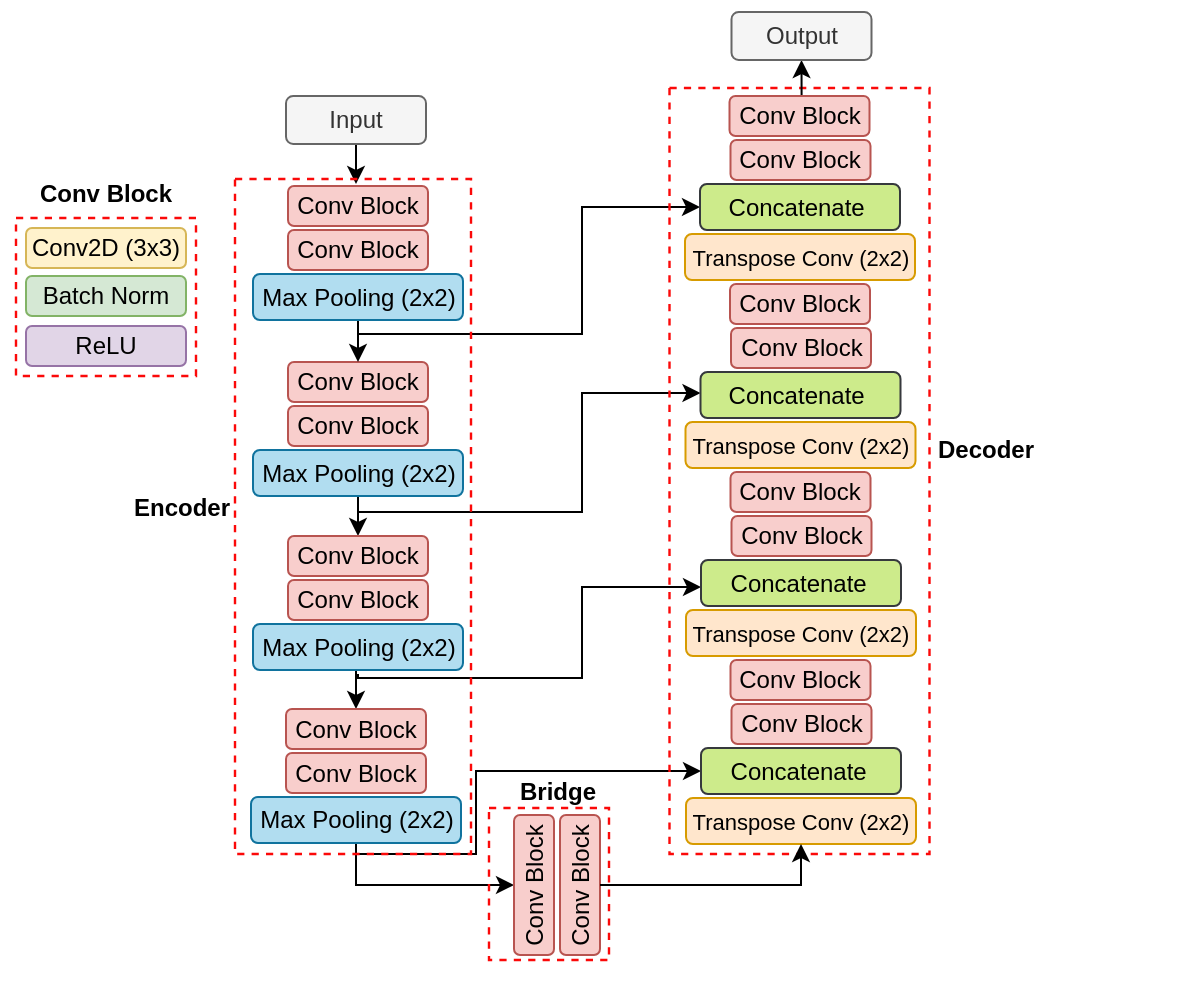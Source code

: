 <mxfile version="26.2.12" pages="3">
  <diagram name="UNet" id="-l2ZRphNvVD4a5xKm08P">
    <mxGraphModel dx="1113" dy="477" grid="1" gridSize="10" guides="1" tooltips="1" connect="1" arrows="1" fold="1" page="1" pageScale="1" pageWidth="850" pageHeight="1100" math="0" shadow="0">
      <root>
        <mxCell id="0" />
        <mxCell id="1" parent="0" />
        <mxCell id="ud2SsmbYOo2Kuwl3UFZl-1" value="" style="group" vertex="1" connectable="0" parent="1">
          <mxGeometry x="310" y="49" width="580" height="487" as="geometry" />
        </mxCell>
        <mxCell id="cbb_1Zwi02tE8ZavCeOP-53" value="" style="group" vertex="1" connectable="0" parent="ud2SsmbYOo2Kuwl3UFZl-1">
          <mxGeometry y="81" width="90" height="101" as="geometry" />
        </mxCell>
        <mxCell id="cbb_1Zwi02tE8ZavCeOP-48" value="Conv Block" style="text;html=1;align=center;verticalAlign=middle;whiteSpace=wrap;rounded=0;fontStyle=1" vertex="1" parent="cbb_1Zwi02tE8ZavCeOP-53">
          <mxGeometry x="10" width="70" height="20" as="geometry" />
        </mxCell>
        <mxCell id="cbb_1Zwi02tE8ZavCeOP-50" value="" style="group" vertex="1" connectable="0" parent="cbb_1Zwi02tE8ZavCeOP-53">
          <mxGeometry x="5" y="27" width="80" height="69" as="geometry" />
        </mxCell>
        <mxCell id="cbb_1Zwi02tE8ZavCeOP-43" value="&lt;span style=&quot;font-weight: normal;&quot;&gt;&lt;font style=&quot;font-size: 12px;&quot;&gt;Conv2D (3x3)&lt;/font&gt;&lt;/span&gt;" style="whiteSpace=wrap;html=1;rounded=1;fillColor=#fff2cc;strokeColor=#d6b656;fontStyle=1;fontSize=10;" vertex="1" parent="cbb_1Zwi02tE8ZavCeOP-50">
          <mxGeometry width="80" height="20" as="geometry" />
        </mxCell>
        <mxCell id="cbb_1Zwi02tE8ZavCeOP-45" value="&lt;span style=&quot;font-weight: normal;&quot;&gt;&lt;font style=&quot;font-size: 12px;&quot;&gt;ReLU&lt;/font&gt;&lt;/span&gt;" style="whiteSpace=wrap;html=1;rounded=1;fillColor=#e1d5e7;strokeColor=#9673a6;fontStyle=1;fontSize=10;" vertex="1" parent="cbb_1Zwi02tE8ZavCeOP-50">
          <mxGeometry y="49" width="80" height="20" as="geometry" />
        </mxCell>
        <mxCell id="cbb_1Zwi02tE8ZavCeOP-46" value="&lt;font style=&quot;font-size: 12px; font-weight: normal;&quot;&gt;Batch Norm&lt;/font&gt;" style="whiteSpace=wrap;html=1;rounded=1;fillColor=#d5e8d4;strokeColor=#82b366;fontStyle=1;fontSize=10;" vertex="1" parent="cbb_1Zwi02tE8ZavCeOP-50">
          <mxGeometry y="24" width="80" height="20" as="geometry" />
        </mxCell>
        <mxCell id="cbb_1Zwi02tE8ZavCeOP-52" value="" style="rounded=0;whiteSpace=wrap;html=1;strokeColor=light-dark(#fb0909, #ededed);fillColor=none;dashed=1;strokeWidth=1.2;" vertex="1" parent="cbb_1Zwi02tE8ZavCeOP-53">
          <mxGeometry y="22" width="90" height="79" as="geometry" />
        </mxCell>
        <mxCell id="yBtOJm4Ljxpj48C1zi7a-15" value="Decoder" style="text;html=1;align=center;verticalAlign=middle;whiteSpace=wrap;rounded=0;fontStyle=1" vertex="1" parent="ud2SsmbYOo2Kuwl3UFZl-1">
          <mxGeometry x="449.5" y="209" width="70" height="20" as="geometry" />
        </mxCell>
        <mxCell id="yBtOJm4Ljxpj48C1zi7a-49" value="" style="group" vertex="1" connectable="0" parent="ud2SsmbYOo2Kuwl3UFZl-1">
          <mxGeometry x="47.5" width="532.5" height="487" as="geometry" />
        </mxCell>
        <mxCell id="cbb_1Zwi02tE8ZavCeOP-3" value="" style="edgeStyle=orthogonalEdgeStyle;rounded=0;orthogonalLoop=1;jettySize=auto;html=1;fontSize=10;" edge="1" parent="yBtOJm4Ljxpj48C1zi7a-49" source="cbb_1Zwi02tE8ZavCeOP-4">
          <mxGeometry relative="1" as="geometry">
            <mxPoint x="122.5" y="86" as="targetPoint" />
          </mxGeometry>
        </mxCell>
        <mxCell id="cbb_1Zwi02tE8ZavCeOP-4" value="&lt;font&gt;Input&lt;/font&gt;" style="rounded=1;whiteSpace=wrap;html=1;fillColor=#f5f5f5;fontColor=#333333;strokeColor=#666666;" vertex="1" parent="yBtOJm4Ljxpj48C1zi7a-49">
          <mxGeometry x="87.5" y="42" width="70" height="24" as="geometry" />
        </mxCell>
        <mxCell id="cbb_1Zwi02tE8ZavCeOP-106" value="&lt;font style=&quot;&quot;&gt;Conv Block&lt;/font&gt;" style="rounded=1;whiteSpace=wrap;html=1;fillColor=#f8cecc;strokeColor=#b85450;" vertex="1" parent="yBtOJm4Ljxpj48C1zi7a-49">
          <mxGeometry x="88.5" y="197" width="70" height="20" as="geometry" />
        </mxCell>
        <mxCell id="yBtOJm4Ljxpj48C1zi7a-9" style="edgeStyle=orthogonalEdgeStyle;rounded=0;orthogonalLoop=1;jettySize=auto;html=1;exitX=0.5;exitY=1;exitDx=0;exitDy=0;entryX=0.5;entryY=0;entryDx=0;entryDy=0;" edge="1" parent="yBtOJm4Ljxpj48C1zi7a-49" source="cbb_1Zwi02tE8ZavCeOP-107" target="cbb_1Zwi02tE8ZavCeOP-111">
          <mxGeometry relative="1" as="geometry" />
        </mxCell>
        <mxCell id="yBtOJm4Ljxpj48C1zi7a-40" style="edgeStyle=orthogonalEdgeStyle;rounded=0;orthogonalLoop=1;jettySize=auto;html=1;exitX=0.5;exitY=1;exitDx=0;exitDy=0;entryX=0;entryY=0.5;entryDx=0;entryDy=0;" edge="1" parent="yBtOJm4Ljxpj48C1zi7a-49">
          <mxGeometry relative="1" as="geometry">
            <mxPoint x="123.5" y="241" as="sourcePoint" />
            <mxPoint x="294.75" y="190.5" as="targetPoint" />
            <Array as="points">
              <mxPoint x="123.5" y="250" />
              <mxPoint x="235.5" y="250" />
              <mxPoint x="235.5" y="191" />
            </Array>
          </mxGeometry>
        </mxCell>
        <mxCell id="cbb_1Zwi02tE8ZavCeOP-107" value="&lt;font style=&quot;&quot;&gt;Max Pooling (2x2)&lt;/font&gt;" style="rounded=1;whiteSpace=wrap;html=1;fillColor=#b1ddf0;strokeColor=#10739e;" vertex="1" parent="yBtOJm4Ljxpj48C1zi7a-49">
          <mxGeometry x="71" y="219" width="105" height="23" as="geometry" />
        </mxCell>
        <mxCell id="cbb_1Zwi02tE8ZavCeOP-108" value="&lt;font style=&quot;&quot;&gt;Conv Block&lt;/font&gt;" style="rounded=1;whiteSpace=wrap;html=1;fillColor=#f8cecc;strokeColor=#b85450;" vertex="1" parent="yBtOJm4Ljxpj48C1zi7a-49">
          <mxGeometry x="88.5" y="175" width="70" height="20" as="geometry" />
        </mxCell>
        <mxCell id="cbb_1Zwi02tE8ZavCeOP-109" value="&lt;font style=&quot;&quot;&gt;Conv Block&lt;/font&gt;" style="rounded=1;whiteSpace=wrap;html=1;fillColor=#f8cecc;strokeColor=#b85450;" vertex="1" parent="yBtOJm4Ljxpj48C1zi7a-49">
          <mxGeometry x="88.5" y="284" width="70" height="20" as="geometry" />
        </mxCell>
        <mxCell id="yBtOJm4Ljxpj48C1zi7a-10" style="edgeStyle=orthogonalEdgeStyle;rounded=0;orthogonalLoop=1;jettySize=auto;html=1;exitX=0.5;exitY=1;exitDx=0;exitDy=0;entryX=0.5;entryY=0;entryDx=0;entryDy=0;" edge="1" parent="yBtOJm4Ljxpj48C1zi7a-49" source="cbb_1Zwi02tE8ZavCeOP-110" target="cbb_1Zwi02tE8ZavCeOP-114">
          <mxGeometry relative="1" as="geometry" />
        </mxCell>
        <mxCell id="yBtOJm4Ljxpj48C1zi7a-35" style="edgeStyle=orthogonalEdgeStyle;rounded=0;orthogonalLoop=1;jettySize=auto;html=1;exitX=0.5;exitY=1;exitDx=0;exitDy=0;entryX=0;entryY=0.5;entryDx=0;entryDy=0;" edge="1" parent="yBtOJm4Ljxpj48C1zi7a-49">
          <mxGeometry relative="1" as="geometry">
            <mxPoint x="123.5" y="331" as="sourcePoint" />
            <mxPoint x="295" y="287.5" as="targetPoint" />
            <Array as="points">
              <mxPoint x="123.5" y="333" />
              <mxPoint x="235.5" y="333" />
              <mxPoint x="235.5" y="288" />
            </Array>
          </mxGeometry>
        </mxCell>
        <mxCell id="cbb_1Zwi02tE8ZavCeOP-110" value="&lt;font style=&quot;&quot;&gt;Max Pooling (2x2)&lt;/font&gt;" style="rounded=1;whiteSpace=wrap;html=1;fillColor=#b1ddf0;strokeColor=#10739e;" vertex="1" parent="yBtOJm4Ljxpj48C1zi7a-49">
          <mxGeometry x="71" y="306" width="105" height="23" as="geometry" />
        </mxCell>
        <mxCell id="cbb_1Zwi02tE8ZavCeOP-111" value="&lt;font style=&quot;&quot;&gt;Conv Block&lt;/font&gt;" style="rounded=1;whiteSpace=wrap;html=1;fillColor=#f8cecc;strokeColor=#b85450;" vertex="1" parent="yBtOJm4Ljxpj48C1zi7a-49">
          <mxGeometry x="88.5" y="262" width="70" height="20" as="geometry" />
        </mxCell>
        <mxCell id="cbb_1Zwi02tE8ZavCeOP-112" value="&lt;font style=&quot;&quot;&gt;Conv Block&lt;/font&gt;" style="rounded=1;whiteSpace=wrap;html=1;fillColor=#f8cecc;strokeColor=#b85450;" vertex="1" parent="yBtOJm4Ljxpj48C1zi7a-49">
          <mxGeometry x="87.5" y="370.5" width="70" height="20" as="geometry" />
        </mxCell>
        <mxCell id="cbb_1Zwi02tE8ZavCeOP-133" style="edgeStyle=orthogonalEdgeStyle;rounded=0;orthogonalLoop=1;jettySize=auto;html=1;exitX=0.5;exitY=1;exitDx=0;exitDy=0;entryX=0.5;entryY=0;entryDx=0;entryDy=0;" edge="1" parent="yBtOJm4Ljxpj48C1zi7a-49" source="cbb_1Zwi02tE8ZavCeOP-113" target="cbb_1Zwi02tE8ZavCeOP-129">
          <mxGeometry relative="1" as="geometry" />
        </mxCell>
        <mxCell id="yBtOJm4Ljxpj48C1zi7a-29" style="edgeStyle=orthogonalEdgeStyle;rounded=0;orthogonalLoop=1;jettySize=auto;html=1;exitX=0.5;exitY=1;exitDx=0;exitDy=0;entryX=0;entryY=0.5;entryDx=0;entryDy=0;" edge="1" parent="yBtOJm4Ljxpj48C1zi7a-49" source="cbb_1Zwi02tE8ZavCeOP-113" target="yBtOJm4Ljxpj48C1zi7a-17">
          <mxGeometry relative="1" as="geometry">
            <Array as="points">
              <mxPoint x="122.5" y="421" />
              <mxPoint x="182.5" y="421" />
              <mxPoint x="182.5" y="380" />
            </Array>
          </mxGeometry>
        </mxCell>
        <mxCell id="cbb_1Zwi02tE8ZavCeOP-113" value="&lt;font style=&quot;&quot;&gt;Max Pooling (2x2)&lt;/font&gt;" style="rounded=1;whiteSpace=wrap;html=1;fillColor=#b1ddf0;strokeColor=#10739e;" vertex="1" parent="yBtOJm4Ljxpj48C1zi7a-49">
          <mxGeometry x="70" y="392.5" width="105" height="23" as="geometry" />
        </mxCell>
        <mxCell id="cbb_1Zwi02tE8ZavCeOP-114" value="&lt;font style=&quot;&quot;&gt;Conv Block&lt;/font&gt;" style="rounded=1;whiteSpace=wrap;html=1;fillColor=#f8cecc;strokeColor=#b85450;" vertex="1" parent="yBtOJm4Ljxpj48C1zi7a-49">
          <mxGeometry x="87.5" y="348.5" width="70" height="20" as="geometry" />
        </mxCell>
        <mxCell id="cbb_1Zwi02tE8ZavCeOP-134" value="Encoder" style="text;html=1;align=center;verticalAlign=middle;whiteSpace=wrap;rounded=0;fontStyle=1" vertex="1" parent="yBtOJm4Ljxpj48C1zi7a-49">
          <mxGeometry y="238" width="70" height="20" as="geometry" />
        </mxCell>
        <mxCell id="cbb_1Zwi02tE8ZavCeOP-102" value="&lt;font style=&quot;&quot;&gt;Conv Block&lt;/font&gt;" style="rounded=1;whiteSpace=wrap;html=1;fillColor=#f8cecc;strokeColor=#b85450;" vertex="1" parent="yBtOJm4Ljxpj48C1zi7a-49">
          <mxGeometry x="88.5" y="109" width="70" height="20" as="geometry" />
        </mxCell>
        <mxCell id="yBtOJm4Ljxpj48C1zi7a-8" style="edgeStyle=orthogonalEdgeStyle;rounded=0;orthogonalLoop=1;jettySize=auto;html=1;exitX=0.5;exitY=1;exitDx=0;exitDy=0;entryX=0.5;entryY=0;entryDx=0;entryDy=0;" edge="1" parent="yBtOJm4Ljxpj48C1zi7a-49" source="cbb_1Zwi02tE8ZavCeOP-103" target="cbb_1Zwi02tE8ZavCeOP-108">
          <mxGeometry relative="1" as="geometry" />
        </mxCell>
        <mxCell id="yBtOJm4Ljxpj48C1zi7a-45" style="edgeStyle=orthogonalEdgeStyle;rounded=0;orthogonalLoop=1;jettySize=auto;html=1;exitX=0.5;exitY=1;exitDx=0;exitDy=0;entryX=0;entryY=0.5;entryDx=0;entryDy=0;" edge="1" parent="yBtOJm4Ljxpj48C1zi7a-49" source="cbb_1Zwi02tE8ZavCeOP-103" target="yBtOJm4Ljxpj48C1zi7a-42">
          <mxGeometry relative="1" as="geometry">
            <Array as="points">
              <mxPoint x="123.5" y="161" />
              <mxPoint x="235.5" y="161" />
              <mxPoint x="235.5" y="98" />
            </Array>
          </mxGeometry>
        </mxCell>
        <mxCell id="cbb_1Zwi02tE8ZavCeOP-103" value="&lt;font style=&quot;&quot;&gt;Max Pooling (2x2)&lt;/font&gt;" style="rounded=1;whiteSpace=wrap;html=1;fillColor=#b1ddf0;strokeColor=#10739e;" vertex="1" parent="yBtOJm4Ljxpj48C1zi7a-49">
          <mxGeometry x="71" y="131" width="105" height="23" as="geometry" />
        </mxCell>
        <mxCell id="cbb_1Zwi02tE8ZavCeOP-104" value="&lt;font style=&quot;&quot;&gt;Conv Block&lt;/font&gt;" style="rounded=1;whiteSpace=wrap;html=1;fillColor=#f8cecc;strokeColor=#b85450;" vertex="1" parent="yBtOJm4Ljxpj48C1zi7a-49">
          <mxGeometry x="88.5" y="87" width="70" height="20" as="geometry" />
        </mxCell>
        <mxCell id="cbb_1Zwi02tE8ZavCeOP-128" value="" style="rounded=0;whiteSpace=wrap;html=1;strokeColor=light-dark(#fb0909, #ededed);fillColor=none;dashed=1;strokeWidth=1.2;" vertex="1" parent="yBtOJm4Ljxpj48C1zi7a-49">
          <mxGeometry x="62" y="83.5" width="118" height="337.5" as="geometry" />
        </mxCell>
        <mxCell id="yBtOJm4Ljxpj48C1zi7a-11" value="" style="group" vertex="1" connectable="0" parent="yBtOJm4Ljxpj48C1zi7a-49">
          <mxGeometry x="188" y="377" width="70" height="99" as="geometry" />
        </mxCell>
        <mxCell id="cbb_1Zwi02tE8ZavCeOP-131" value="" style="group" vertex="1" connectable="0" parent="yBtOJm4Ljxpj48C1zi7a-11">
          <mxGeometry x="13.5" y="24.5" width="43" height="70" as="geometry" />
        </mxCell>
        <mxCell id="cbb_1Zwi02tE8ZavCeOP-129" value="&lt;font style=&quot;&quot;&gt;Conv Block&lt;/font&gt;" style="rounded=1;whiteSpace=wrap;html=1;fillColor=#f8cecc;strokeColor=#b85450;rotation=-90;" vertex="1" parent="cbb_1Zwi02tE8ZavCeOP-131">
          <mxGeometry x="-25" y="25" width="70" height="20" as="geometry" />
        </mxCell>
        <mxCell id="cbb_1Zwi02tE8ZavCeOP-130" value="&lt;font style=&quot;&quot;&gt;Conv Block&lt;/font&gt;" style="rounded=1;whiteSpace=wrap;html=1;fillColor=#f8cecc;strokeColor=#b85450;rotation=-90;" vertex="1" parent="cbb_1Zwi02tE8ZavCeOP-131">
          <mxGeometry x="-2" y="25" width="70" height="20" as="geometry" />
        </mxCell>
        <mxCell id="yBtOJm4Ljxpj48C1zi7a-7" value="Bridge" style="text;html=1;align=center;verticalAlign=middle;whiteSpace=wrap;rounded=0;fontStyle=1" vertex="1" parent="yBtOJm4Ljxpj48C1zi7a-11">
          <mxGeometry y="3" width="70" height="20" as="geometry" />
        </mxCell>
        <mxCell id="yBtOJm4Ljxpj48C1zi7a-13" value="" style="rounded=0;whiteSpace=wrap;html=1;strokeColor=light-dark(#fb0909, #ededed);fillColor=none;dashed=1;strokeWidth=1.2;" vertex="1" parent="yBtOJm4Ljxpj48C1zi7a-11">
          <mxGeometry x="1" y="21" width="60" height="76" as="geometry" />
        </mxCell>
        <mxCell id="yBtOJm4Ljxpj48C1zi7a-16" value="&lt;font&gt;Conv Block&lt;/font&gt;" style="rounded=1;whiteSpace=wrap;html=1;fillColor=#f8cecc;strokeColor=#b85450;" vertex="1" parent="yBtOJm4Ljxpj48C1zi7a-49">
          <mxGeometry x="309.75" y="324" width="70" height="20" as="geometry" />
        </mxCell>
        <mxCell id="yBtOJm4Ljxpj48C1zi7a-17" value="&lt;font style=&quot;&quot;&gt;Concatenate&amp;nbsp;&lt;/font&gt;" style="rounded=1;whiteSpace=wrap;html=1;fillColor=#cdeb8b;strokeColor=#36393d;" vertex="1" parent="yBtOJm4Ljxpj48C1zi7a-49">
          <mxGeometry x="295" y="368" width="100" height="23" as="geometry" />
        </mxCell>
        <mxCell id="yBtOJm4Ljxpj48C1zi7a-18" value="&lt;font style=&quot;font-size: 11px;&quot;&gt;&lt;font style=&quot;&quot;&gt;Transpose&amp;nbsp;&lt;/font&gt;&lt;span style=&quot;background-color: transparent; color: light-dark(rgb(0, 0, 0), rgb(255, 255, 255));&quot;&gt;&lt;font style=&quot;&quot;&gt;Conv (2x2)&lt;/font&gt;&lt;/span&gt;&lt;/font&gt;" style="rounded=1;whiteSpace=wrap;html=1;fillColor=#ffe6cc;strokeColor=#d79b00;" vertex="1" parent="yBtOJm4Ljxpj48C1zi7a-49">
          <mxGeometry x="287.5" y="393" width="115" height="23" as="geometry" />
        </mxCell>
        <mxCell id="yBtOJm4Ljxpj48C1zi7a-19" value="&lt;font&gt;Conv Block&lt;/font&gt;" style="rounded=1;whiteSpace=wrap;html=1;fillColor=#f8cecc;strokeColor=#b85450;" vertex="1" parent="yBtOJm4Ljxpj48C1zi7a-49">
          <mxGeometry x="310.25" y="346" width="70" height="20" as="geometry" />
        </mxCell>
        <mxCell id="yBtOJm4Ljxpj48C1zi7a-20" value="" style="rounded=0;whiteSpace=wrap;html=1;strokeColor=light-dark(#fb0909, #ededed);fillColor=none;dashed=1;strokeWidth=1.2;" vertex="1" parent="yBtOJm4Ljxpj48C1zi7a-49">
          <mxGeometry x="279.25" y="38" width="130" height="383" as="geometry" />
        </mxCell>
        <mxCell id="yBtOJm4Ljxpj48C1zi7a-26" style="edgeStyle=orthogonalEdgeStyle;rounded=0;orthogonalLoop=1;jettySize=auto;html=1;exitX=0.5;exitY=1;exitDx=0;exitDy=0;entryX=0.5;entryY=1;entryDx=0;entryDy=0;" edge="1" parent="yBtOJm4Ljxpj48C1zi7a-49" source="cbb_1Zwi02tE8ZavCeOP-130" target="yBtOJm4Ljxpj48C1zi7a-18">
          <mxGeometry relative="1" as="geometry" />
        </mxCell>
        <mxCell id="yBtOJm4Ljxpj48C1zi7a-30" value="&lt;font&gt;Conv Block&lt;/font&gt;" style="rounded=1;whiteSpace=wrap;html=1;fillColor=#f8cecc;strokeColor=#b85450;" vertex="1" parent="yBtOJm4Ljxpj48C1zi7a-49">
          <mxGeometry x="309.75" y="230" width="70" height="20" as="geometry" />
        </mxCell>
        <mxCell id="yBtOJm4Ljxpj48C1zi7a-31" value="&lt;font style=&quot;&quot;&gt;Concatenate&amp;nbsp;&lt;/font&gt;" style="rounded=1;whiteSpace=wrap;html=1;fillColor=#cdeb8b;strokeColor=#36393d;" vertex="1" parent="yBtOJm4Ljxpj48C1zi7a-49">
          <mxGeometry x="295" y="274" width="100" height="23" as="geometry" />
        </mxCell>
        <mxCell id="yBtOJm4Ljxpj48C1zi7a-32" value="&lt;font style=&quot;font-size: 11px;&quot;&gt;&lt;font style=&quot;&quot;&gt;Transpose&amp;nbsp;&lt;/font&gt;&lt;span style=&quot;background-color: transparent; color: light-dark(rgb(0, 0, 0), rgb(255, 255, 255));&quot;&gt;&lt;font style=&quot;&quot;&gt;Conv (2x2)&lt;/font&gt;&lt;/span&gt;&lt;/font&gt;" style="rounded=1;whiteSpace=wrap;html=1;fillColor=#ffe6cc;strokeColor=#d79b00;" vertex="1" parent="yBtOJm4Ljxpj48C1zi7a-49">
          <mxGeometry x="287.5" y="299" width="115" height="23" as="geometry" />
        </mxCell>
        <mxCell id="yBtOJm4Ljxpj48C1zi7a-33" value="&lt;font&gt;Conv Block&lt;/font&gt;" style="rounded=1;whiteSpace=wrap;html=1;fillColor=#f8cecc;strokeColor=#b85450;" vertex="1" parent="yBtOJm4Ljxpj48C1zi7a-49">
          <mxGeometry x="310.25" y="252" width="70" height="20" as="geometry" />
        </mxCell>
        <mxCell id="yBtOJm4Ljxpj48C1zi7a-36" value="&lt;font&gt;Conv Block&lt;/font&gt;" style="rounded=1;whiteSpace=wrap;html=1;fillColor=#f8cecc;strokeColor=#b85450;" vertex="1" parent="yBtOJm4Ljxpj48C1zi7a-49">
          <mxGeometry x="309.5" y="136" width="70" height="20" as="geometry" />
        </mxCell>
        <mxCell id="yBtOJm4Ljxpj48C1zi7a-37" value="&lt;font style=&quot;&quot;&gt;Concatenate&amp;nbsp;&lt;/font&gt;" style="rounded=1;whiteSpace=wrap;html=1;fillColor=#cdeb8b;strokeColor=#36393d;" vertex="1" parent="yBtOJm4Ljxpj48C1zi7a-49">
          <mxGeometry x="294.75" y="180" width="100" height="23" as="geometry" />
        </mxCell>
        <mxCell id="yBtOJm4Ljxpj48C1zi7a-38" value="&lt;font style=&quot;font-size: 11px;&quot;&gt;&lt;font style=&quot;&quot;&gt;Transpose&amp;nbsp;&lt;/font&gt;&lt;span style=&quot;background-color: transparent; color: light-dark(rgb(0, 0, 0), rgb(255, 255, 255));&quot;&gt;&lt;font style=&quot;&quot;&gt;Conv (2x2)&lt;/font&gt;&lt;/span&gt;&lt;/font&gt;" style="rounded=1;whiteSpace=wrap;html=1;fillColor=#ffe6cc;strokeColor=#d79b00;" vertex="1" parent="yBtOJm4Ljxpj48C1zi7a-49">
          <mxGeometry x="287.25" y="205" width="115" height="23" as="geometry" />
        </mxCell>
        <mxCell id="yBtOJm4Ljxpj48C1zi7a-39" value="&lt;font&gt;Conv Block&lt;/font&gt;" style="rounded=1;whiteSpace=wrap;html=1;fillColor=#f8cecc;strokeColor=#b85450;" vertex="1" parent="yBtOJm4Ljxpj48C1zi7a-49">
          <mxGeometry x="310" y="158" width="70" height="20" as="geometry" />
        </mxCell>
        <mxCell id="yBtOJm4Ljxpj48C1zi7a-48" style="edgeStyle=orthogonalEdgeStyle;rounded=0;orthogonalLoop=1;jettySize=auto;html=1;exitX=0.5;exitY=0;exitDx=0;exitDy=0;entryX=0.5;entryY=1;entryDx=0;entryDy=0;" edge="1" parent="yBtOJm4Ljxpj48C1zi7a-49" source="yBtOJm4Ljxpj48C1zi7a-41" target="yBtOJm4Ljxpj48C1zi7a-46">
          <mxGeometry relative="1" as="geometry" />
        </mxCell>
        <mxCell id="yBtOJm4Ljxpj48C1zi7a-41" value="&lt;font&gt;Conv Block&lt;/font&gt;" style="rounded=1;whiteSpace=wrap;html=1;fillColor=#f8cecc;strokeColor=#b85450;" vertex="1" parent="yBtOJm4Ljxpj48C1zi7a-49">
          <mxGeometry x="309.25" y="42" width="70" height="20" as="geometry" />
        </mxCell>
        <mxCell id="yBtOJm4Ljxpj48C1zi7a-42" value="&lt;font style=&quot;&quot;&gt;Concatenate&amp;nbsp;&lt;/font&gt;" style="rounded=1;whiteSpace=wrap;html=1;fillColor=#cdeb8b;strokeColor=#36393d;" vertex="1" parent="yBtOJm4Ljxpj48C1zi7a-49">
          <mxGeometry x="294.5" y="86" width="100" height="23" as="geometry" />
        </mxCell>
        <mxCell id="yBtOJm4Ljxpj48C1zi7a-43" value="&lt;font style=&quot;font-size: 11px;&quot;&gt;&lt;font style=&quot;&quot;&gt;Transpose&amp;nbsp;&lt;/font&gt;&lt;span style=&quot;background-color: transparent; color: light-dark(rgb(0, 0, 0), rgb(255, 255, 255));&quot;&gt;&lt;font style=&quot;&quot;&gt;Conv (2x2)&lt;/font&gt;&lt;/span&gt;&lt;/font&gt;" style="rounded=1;whiteSpace=wrap;html=1;fillColor=#ffe6cc;strokeColor=#d79b00;" vertex="1" parent="yBtOJm4Ljxpj48C1zi7a-49">
          <mxGeometry x="287" y="111" width="115" height="23" as="geometry" />
        </mxCell>
        <mxCell id="yBtOJm4Ljxpj48C1zi7a-44" value="&lt;font&gt;Conv Block&lt;/font&gt;" style="rounded=1;whiteSpace=wrap;html=1;fillColor=#f8cecc;strokeColor=#b85450;" vertex="1" parent="yBtOJm4Ljxpj48C1zi7a-49">
          <mxGeometry x="309.75" y="64" width="70" height="20" as="geometry" />
        </mxCell>
        <mxCell id="yBtOJm4Ljxpj48C1zi7a-46" value="&lt;font style=&quot;&quot;&gt;Output&lt;/font&gt;" style="rounded=1;whiteSpace=wrap;html=1;fillColor=#f5f5f5;fontColor=#333333;strokeColor=#666666;" vertex="1" parent="yBtOJm4Ljxpj48C1zi7a-49">
          <mxGeometry x="310.25" width="70" height="24" as="geometry" />
        </mxCell>
        <mxCell id="cbb_1Zwi02tE8ZavCeOP-1" value="" style="rounded=0;whiteSpace=wrap;html=1;fillColor=none;strokeColor=none;" vertex="1" parent="yBtOJm4Ljxpj48C1zi7a-49">
          <mxGeometry x="-55" y="-6" width="520" height="490" as="geometry" />
        </mxCell>
      </root>
    </mxGraphModel>
  </diagram>
  <diagram name="ResUNet" id="aAUe90p1vbxl2Fj1pSYG">
    <mxGraphModel dx="1113" dy="1577" grid="1" gridSize="10" guides="1" tooltips="1" connect="1" arrows="1" fold="1" page="1" pageScale="1" pageWidth="850" pageHeight="1100" math="0" shadow="0">
      <root>
        <mxCell id="0" />
        <mxCell id="1" parent="0" />
        <mxCell id="7Ho3CXHnByhdifDy0s2U-10" value="" style="group;fillColor=none;fontColor=#333333;strokeColor=none;container=0;" parent="1" vertex="1" connectable="0">
          <mxGeometry x="130" y="-236" width="560" height="407" as="geometry" />
        </mxCell>
        <mxCell id="L7WVZayRgH51fSoZlBHT-37" style="edgeStyle=orthogonalEdgeStyle;rounded=0;orthogonalLoop=1;jettySize=auto;html=1;exitX=0.5;exitY=1;exitDx=0;exitDy=0;entryX=0.5;entryY=0;entryDx=0;entryDy=0;" parent="1" source="7Ho3CXHnByhdifDy0s2U-12" target="7Ho3CXHnByhdifDy0s2U-65" edge="1">
          <mxGeometry relative="1" as="geometry" />
        </mxCell>
        <mxCell id="L7WVZayRgH51fSoZlBHT-40" style="edgeStyle=orthogonalEdgeStyle;rounded=0;orthogonalLoop=1;jettySize=auto;html=1;exitX=0.5;exitY=1;exitDx=0;exitDy=0;entryX=0;entryY=0.5;entryDx=0;entryDy=0;" parent="1" source="7Ho3CXHnByhdifDy0s2U-12" target="L7WVZayRgH51fSoZlBHT-36" edge="1">
          <mxGeometry relative="1" as="geometry">
            <Array as="points">
              <mxPoint x="340" y="-156" />
              <mxPoint x="280" y="-156" />
              <mxPoint x="280" y="-16" />
            </Array>
          </mxGeometry>
        </mxCell>
        <mxCell id="7Ho3CXHnByhdifDy0s2U-12" value="&lt;font&gt;Input&lt;/font&gt;" style="rounded=1;whiteSpace=wrap;html=1;fillColor=#f5f5f5;fontColor=#333333;strokeColor=#666666;" parent="1" vertex="1">
          <mxGeometry x="305" y="-186" width="70" height="24" as="geometry" />
        </mxCell>
        <mxCell id="7Ho3CXHnByhdifDy0s2U-60" value="&lt;font style=&quot;&quot;&gt;Output&lt;/font&gt;" style="rounded=1;whiteSpace=wrap;html=1;fillColor=#f5f5f5;fontColor=#333333;strokeColor=#666666;" parent="1" vertex="1">
          <mxGeometry x="552" y="-231" width="70" height="24" as="geometry" />
        </mxCell>
        <mxCell id="7Ho3CXHnByhdifDy0s2U-68" value="" style="rounded=0;whiteSpace=wrap;html=1;fillColor=none;strokeColor=#FF0000;dashed=1;strokeWidth=1.2;" parent="1" vertex="1">
          <mxGeometry x="535" y="-190" width="100" height="294" as="geometry" />
        </mxCell>
        <mxCell id="7Ho3CXHnByhdifDy0s2U-64" value="&lt;span style=&quot;font-weight: normal;&quot;&gt;&lt;font style=&quot;font-size: 12px;&quot;&gt;Batch Norm&lt;/font&gt;&lt;/span&gt;" style="whiteSpace=wrap;html=1;rounded=1;fillColor=#fff2cc;strokeColor=#d6b656;fontStyle=1;fontSize=10;" parent="1" vertex="1">
          <mxGeometry x="300" y="-117" width="80" height="20" as="geometry" />
        </mxCell>
        <mxCell id="7Ho3CXHnByhdifDy0s2U-65" value="&lt;span style=&quot;font-weight: normal;&quot;&gt;&lt;font style=&quot;font-size: 12px;&quot;&gt;Conv&lt;/font&gt;&lt;/span&gt;" style="whiteSpace=wrap;html=1;rounded=1;fillColor=#e1d5e7;strokeColor=#9673a6;fontStyle=1;fontSize=10;" parent="1" vertex="1">
          <mxGeometry x="300" y="-140" width="80" height="20" as="geometry" />
        </mxCell>
        <mxCell id="7Ho3CXHnByhdifDy0s2U-66" value="&lt;font style=&quot;font-size: 12px; font-weight: normal;&quot;&gt;ReLU&lt;/font&gt;" style="whiteSpace=wrap;html=1;rounded=1;fillColor=#d5e8d4;strokeColor=#82b366;fontStyle=1;fontSize=10;" parent="1" vertex="1">
          <mxGeometry x="300" y="-93" width="80" height="20" as="geometry" />
        </mxCell>
        <mxCell id="L7WVZayRgH51fSoZlBHT-1" value="" style="group" parent="1" vertex="1" connectable="0">
          <mxGeometry x="147.5" y="-124" width="90" height="96" as="geometry" />
        </mxCell>
        <mxCell id="L7WVZayRgH51fSoZlBHT-2" value="" style="group" parent="L7WVZayRgH51fSoZlBHT-1" vertex="1" connectable="0">
          <mxGeometry x="5" y="24" width="80" height="68" as="geometry" />
        </mxCell>
        <mxCell id="L7WVZayRgH51fSoZlBHT-3" value="&lt;span style=&quot;font-size: 12px; font-weight: 400;&quot;&gt;Batch Norm&lt;/span&gt;" style="whiteSpace=wrap;html=1;rounded=1;fillColor=#fff2cc;strokeColor=#d6b656;fontStyle=1;fontSize=10;" parent="L7WVZayRgH51fSoZlBHT-2" vertex="1">
          <mxGeometry width="80" height="20" as="geometry" />
        </mxCell>
        <mxCell id="L7WVZayRgH51fSoZlBHT-4" value="&lt;span style=&quot;font-weight: normal;&quot;&gt;&lt;font style=&quot;font-size: 12px;&quot;&gt;Conv&lt;/font&gt;&lt;/span&gt;" style="whiteSpace=wrap;html=1;rounded=1;fillColor=#e1d5e7;strokeColor=#9673a6;fontStyle=1;fontSize=10;" parent="L7WVZayRgH51fSoZlBHT-2" vertex="1">
          <mxGeometry y="48" width="80" height="20" as="geometry" />
        </mxCell>
        <mxCell id="L7WVZayRgH51fSoZlBHT-5" value="&lt;font style=&quot;font-size: 12px; font-weight: normal;&quot;&gt;ReLU&lt;/font&gt;" style="whiteSpace=wrap;html=1;rounded=1;fillColor=#d5e8d4;strokeColor=#82b366;fontStyle=1;fontSize=10;" parent="L7WVZayRgH51fSoZlBHT-2" vertex="1">
          <mxGeometry y="24" width="80" height="20" as="geometry" />
        </mxCell>
        <mxCell id="L7WVZayRgH51fSoZlBHT-6" value="Conv block" style="text;html=1;align=center;verticalAlign=middle;whiteSpace=wrap;rounded=0;fontStyle=1" parent="L7WVZayRgH51fSoZlBHT-1" vertex="1">
          <mxGeometry x="8" width="70" height="20" as="geometry" />
        </mxCell>
        <mxCell id="L7WVZayRgH51fSoZlBHT-7" value="" style="rounded=0;whiteSpace=wrap;html=1;fillColor=none;strokeColor=#FF0000;dashed=1;strokeWidth=1.2;" parent="L7WVZayRgH51fSoZlBHT-1" vertex="1">
          <mxGeometry y="18" width="90" height="78" as="geometry" />
        </mxCell>
        <mxCell id="L7WVZayRgH51fSoZlBHT-32" value="" style="rounded=0;whiteSpace=wrap;html=1;fillColor=none;strokeColor=light-dark(#da0b0b, #ededed);strokeWidth=1.2;dashed=1;" parent="1" vertex="1">
          <mxGeometry x="292" y="10" width="93" height="100" as="geometry" />
        </mxCell>
        <mxCell id="L7WVZayRgH51fSoZlBHT-34" value="&lt;font style=&quot;font-size: 12px; font-weight: normal;&quot;&gt;Shortcut&lt;/font&gt;" style="whiteSpace=wrap;html=1;rounded=1;fillColor=#ffcccc;strokeColor=#36393d;fontStyle=1;fontSize=10;" parent="1" vertex="1">
          <mxGeometry x="300" y="-48" width="80" height="20" as="geometry" />
        </mxCell>
        <mxCell id="L7WVZayRgH51fSoZlBHT-43" style="edgeStyle=orthogonalEdgeStyle;rounded=0;orthogonalLoop=1;jettySize=auto;html=1;exitX=0.5;exitY=1;exitDx=0;exitDy=0;entryX=0.5;entryY=0;entryDx=0;entryDy=0;" parent="1" source="L7WVZayRgH51fSoZlBHT-36" target="zTAyR1EP8t8b5qUxrJmI-83" edge="1">
          <mxGeometry relative="1" as="geometry" />
        </mxCell>
        <mxCell id="5zsYffgFvR2aRGQn3grq-24" style="edgeStyle=orthogonalEdgeStyle;curved=1;rounded=0;orthogonalLoop=1;jettySize=auto;html=1;exitX=0.5;exitY=1;exitDx=0;exitDy=0;entryX=0;entryY=0.5;entryDx=0;entryDy=0;" edge="1" parent="1" source="L7WVZayRgH51fSoZlBHT-36" target="5zsYffgFvR2aRGQn3grq-18">
          <mxGeometry relative="1" as="geometry">
            <Array as="points">
              <mxPoint x="340" />
              <mxPoint x="450" />
              <mxPoint x="450" y="-150" />
            </Array>
          </mxGeometry>
        </mxCell>
        <mxCell id="L7WVZayRgH51fSoZlBHT-36" value="&lt;span style=&quot;font-weight: normal;&quot;&gt;&lt;font style=&quot;font-size: 12px;&quot;&gt;Addition&lt;/font&gt;&lt;/span&gt;" style="whiteSpace=wrap;html=1;rounded=1;fillColor=#f5f5f5;strokeColor=#666666;fontStyle=1;fontSize=10;gradientColor=#b3b3b3;" parent="1" vertex="1">
          <mxGeometry x="300" y="-26" width="80" height="20" as="geometry" />
        </mxCell>
        <mxCell id="L7WVZayRgH51fSoZlBHT-39" value="&lt;span style=&quot;font-weight: normal;&quot;&gt;&lt;font style=&quot;font-size: 12px;&quot;&gt;Conv&lt;/font&gt;&lt;/span&gt;" style="whiteSpace=wrap;html=1;rounded=1;fillColor=#e1d5e7;strokeColor=#9673a6;fontStyle=1;fontSize=10;" parent="1" vertex="1">
          <mxGeometry x="300" y="-71" width="80" height="20" as="geometry" />
        </mxCell>
        <mxCell id="5zsYffgFvR2aRGQn3grq-22" style="edgeStyle=orthogonalEdgeStyle;curved=1;rounded=0;orthogonalLoop=1;jettySize=auto;html=1;exitX=1;exitY=0.5;exitDx=0;exitDy=0;entryX=0;entryY=0.5;entryDx=0;entryDy=0;" edge="1" parent="1" source="zTAyR1EP8t8b5qUxrJmI-83" target="5zsYffgFvR2aRGQn3grq-13">
          <mxGeometry relative="1" as="geometry" />
        </mxCell>
        <mxCell id="zTAyR1EP8t8b5qUxrJmI-83" value="&lt;pre style=&quot;font-size: 12px; line-height: 16.25px; padding: 0 var(--jp-code-padding); color: rgb(33, 33, 33); text-align: start;&quot;&gt;&lt;span style=&quot;color: rgb(0, 0, 0); font-family: Helvetica; text-align: center; white-space: normal; font-weight: normal;&quot;&gt;Residual block&amp;nbsp;&lt;/span&gt;&lt;/pre&gt;" style="whiteSpace=wrap;html=1;rounded=1;fillColor=#cdeb8b;strokeColor=#36393d;fontStyle=1;fontSize=10;" parent="1" vertex="1">
          <mxGeometry x="296" y="15.13" width="85" height="20.08" as="geometry" />
        </mxCell>
        <mxCell id="5zsYffgFvR2aRGQn3grq-10" style="edgeStyle=orthogonalEdgeStyle;curved=1;rounded=0;orthogonalLoop=1;jettySize=auto;html=1;exitX=1;exitY=0.5;exitDx=0;exitDy=0;entryX=0;entryY=0.5;entryDx=0;entryDy=0;" edge="1" parent="1" source="zTAyR1EP8t8b5qUxrJmI-84" target="5zsYffgFvR2aRGQn3grq-8">
          <mxGeometry relative="1" as="geometry" />
        </mxCell>
        <mxCell id="zTAyR1EP8t8b5qUxrJmI-84" value="&lt;pre style=&quot;font-size: 12px; line-height: 16.25px; padding: 0 var(--jp-code-padding); color: rgb(33, 33, 33); text-align: start;&quot;&gt;&lt;span style=&quot;color: rgb(0, 0, 0); font-family: Helvetica; text-align: center; white-space: normal; font-weight: normal;&quot;&gt;Residual block&amp;nbsp;&lt;/span&gt;&lt;/pre&gt;" style="whiteSpace=wrap;html=1;rounded=1;fillColor=#cdeb8b;strokeColor=#36393d;fontStyle=1;fontSize=10;" parent="1" vertex="1">
          <mxGeometry x="296" y="38.22" width="85" height="20.08" as="geometry" />
        </mxCell>
        <mxCell id="5zsYffgFvR2aRGQn3grq-4" style="edgeStyle=orthogonalEdgeStyle;curved=1;rounded=0;orthogonalLoop=1;jettySize=auto;html=1;exitX=1;exitY=0.5;exitDx=0;exitDy=0;entryX=0;entryY=0.5;entryDx=0;entryDy=0;" edge="1" parent="1" source="zTAyR1EP8t8b5qUxrJmI-85" target="5zsYffgFvR2aRGQn3grq-1">
          <mxGeometry relative="1" as="geometry" />
        </mxCell>
        <mxCell id="zTAyR1EP8t8b5qUxrJmI-85" value="&lt;pre style=&quot;font-size: 12px; line-height: 16.25px; padding: 0 var(--jp-code-padding); color: rgb(33, 33, 33); text-align: start;&quot;&gt;&lt;span style=&quot;color: rgb(0, 0, 0); font-family: Helvetica; text-align: center; white-space: normal; font-weight: normal;&quot;&gt;Residual block&amp;nbsp;&lt;/span&gt;&lt;/pre&gt;" style="whiteSpace=wrap;html=1;rounded=1;fillColor=#cdeb8b;strokeColor=#36393d;fontStyle=1;fontSize=10;" parent="1" vertex="1">
          <mxGeometry x="296" y="62.32" width="85" height="20.08" as="geometry" />
        </mxCell>
        <mxCell id="HLMwmYJ9yYK3Oo-goaJc-4" style="edgeStyle=orthogonalEdgeStyle;rounded=0;orthogonalLoop=1;jettySize=auto;html=1;exitX=0.5;exitY=1;exitDx=0;exitDy=0;entryX=0;entryY=0.5;entryDx=0;entryDy=0;" parent="1" source="zTAyR1EP8t8b5qUxrJmI-86" target="zTAyR1EP8t8b5qUxrJmI-96" edge="1">
          <mxGeometry relative="1" as="geometry" />
        </mxCell>
        <mxCell id="zTAyR1EP8t8b5qUxrJmI-86" value="&lt;pre style=&quot;font-size: 12px; line-height: 16.25px; padding: 0 var(--jp-code-padding); color: rgb(33, 33, 33); text-align: start;&quot;&gt;&lt;span style=&quot;color: rgb(0, 0, 0); font-family: Helvetica; text-align: center; white-space: normal; font-weight: normal;&quot;&gt;Residual block&amp;nbsp;&lt;/span&gt;&lt;/pre&gt;" style="whiteSpace=wrap;html=1;rounded=1;fillColor=#cdeb8b;strokeColor=#36393d;fontStyle=1;fontSize=10;" parent="1" vertex="1">
          <mxGeometry x="296" y="86.42" width="85" height="20.08" as="geometry" />
        </mxCell>
        <mxCell id="HLMwmYJ9yYK3Oo-goaJc-1" value="Encoder" style="text;html=1;align=center;verticalAlign=middle;whiteSpace=wrap;rounded=0;fontStyle=1" parent="1" vertex="1">
          <mxGeometry x="242" y="50" width="50" height="19" as="geometry" />
        </mxCell>
        <mxCell id="HLMwmYJ9yYK3Oo-goaJc-2" value="&lt;span style=&quot;color: rgb(51, 51, 51);&quot;&gt;Decoder&lt;/span&gt;" style="text;html=1;align=center;verticalAlign=middle;whiteSpace=wrap;rounded=0;fontStyle=1" parent="1" vertex="1">
          <mxGeometry x="632" y="-66.14" width="60" height="17" as="geometry" />
        </mxCell>
        <mxCell id="HLMwmYJ9yYK3Oo-goaJc-11" value="" style="group" parent="1" vertex="1" connectable="0">
          <mxGeometry x="146" y="-210" width="91.5" height="78" as="geometry" />
        </mxCell>
        <mxCell id="L7WVZayRgH51fSoZlBHT-9" value="&lt;font style=&quot;font-size: 12px; font-weight: normal;&quot;&gt;Conv2D (1x1)&lt;/font&gt;" style="whiteSpace=wrap;html=1;rounded=1;fillColor=#ffff88;strokeColor=#36393d;fontStyle=1;fontSize=10;" parent="HLMwmYJ9yYK3Oo-goaJc-11" vertex="1">
          <mxGeometry x="5.75" y="30" width="80" height="20" as="geometry" />
        </mxCell>
        <mxCell id="L7WVZayRgH51fSoZlBHT-10" value="&lt;span style=&quot;font-weight: normal;&quot;&gt;&lt;font style=&quot;font-size: 12px;&quot;&gt;Batch Norm&lt;/font&gt;&lt;/span&gt;" style="whiteSpace=wrap;html=1;rounded=1;fillColor=#fff2cc;strokeColor=#d6b656;fontStyle=1;fontSize=10;" parent="HLMwmYJ9yYK3Oo-goaJc-11" vertex="1">
          <mxGeometry x="5.75" y="53" width="80" height="20" as="geometry" />
        </mxCell>
        <mxCell id="L7WVZayRgH51fSoZlBHT-11" value="Shortcut" style="text;html=1;align=center;verticalAlign=middle;whiteSpace=wrap;rounded=0;fontStyle=1" parent="HLMwmYJ9yYK3Oo-goaJc-11" vertex="1">
          <mxGeometry x="16.75" width="60" height="33" as="geometry" />
        </mxCell>
        <mxCell id="L7WVZayRgH51fSoZlBHT-12" value="" style="rounded=0;whiteSpace=wrap;html=1;fillColor=none;strokeColor=light-dark(#da0b0b, #ededed);strokeWidth=1.2;dashed=1;" parent="HLMwmYJ9yYK3Oo-goaJc-11" vertex="1">
          <mxGeometry y="25" width="91.5" height="53" as="geometry" />
        </mxCell>
        <mxCell id="HLMwmYJ9yYK3Oo-goaJc-21" value="" style="group" parent="1" vertex="1" connectable="0">
          <mxGeometry x="445" y="89" width="91.5" height="76" as="geometry" />
        </mxCell>
        <mxCell id="7Ho3CXHnByhdifDy0s2U-39" value="Bridge" style="text;html=1;align=center;verticalAlign=middle;whiteSpace=wrap;rounded=0;fontStyle=1" parent="HLMwmYJ9yYK3Oo-goaJc-21" vertex="1">
          <mxGeometry x="10.5" width="70" height="20" as="geometry" />
        </mxCell>
        <mxCell id="HLMwmYJ9yYK3Oo-goaJc-3" value="" style="group" parent="HLMwmYJ9yYK3Oo-goaJc-21" vertex="1" connectable="0">
          <mxGeometry y="22" width="91.5" height="54" as="geometry" />
        </mxCell>
        <mxCell id="zTAyR1EP8t8b5qUxrJmI-94" value="" style="group" parent="HLMwmYJ9yYK3Oo-goaJc-3" vertex="1" connectable="0">
          <mxGeometry x="6" y="6" width="85.5" height="48" as="geometry" />
        </mxCell>
        <mxCell id="zTAyR1EP8t8b5qUxrJmI-88" value="&lt;span style=&quot;font-size: 12px;&quot;&gt;Conv block&lt;/span&gt;" style="whiteSpace=wrap;html=1;rounded=1;fillColor=#dae8fc;strokeColor=#6c8ebf;fontStyle=0;fontSize=10;gradientColor=#7ea6e0;" parent="zTAyR1EP8t8b5qUxrJmI-94" vertex="1">
          <mxGeometry width="80" height="20" as="geometry" />
        </mxCell>
        <mxCell id="zTAyR1EP8t8b5qUxrJmI-90" value="&lt;span style=&quot;font-size: 12px;&quot;&gt;Conv block&lt;/span&gt;" style="whiteSpace=wrap;html=1;rounded=1;fillColor=#dae8fc;strokeColor=#6c8ebf;fontStyle=0;fontSize=10;gradientColor=#7ea6e0;" parent="zTAyR1EP8t8b5qUxrJmI-94" vertex="1">
          <mxGeometry y="22" width="80" height="20" as="geometry" />
        </mxCell>
        <mxCell id="zTAyR1EP8t8b5qUxrJmI-96" value="" style="rounded=0;whiteSpace=wrap;html=1;fillColor=none;strokeColor=light-dark(#e50606, #ededed);strokeWidth=1.2;dashed=1;" parent="zTAyR1EP8t8b5qUxrJmI-94" vertex="1">
          <mxGeometry x="-5.5" y="-6" width="91" height="54" as="geometry" />
        </mxCell>
        <mxCell id="5zsYffgFvR2aRGQn3grq-3" style="edgeStyle=orthogonalEdgeStyle;rounded=0;orthogonalLoop=1;jettySize=auto;html=1;exitX=1;exitY=0.5;exitDx=0;exitDy=0;entryX=0.5;entryY=1;entryDx=0;entryDy=0;" edge="1" parent="1" source="zTAyR1EP8t8b5qUxrJmI-96" target="5zsYffgFvR2aRGQn3grq-2">
          <mxGeometry relative="1" as="geometry" />
        </mxCell>
        <mxCell id="5zsYffgFvR2aRGQn3grq-5" value="" style="group" vertex="1" connectable="0" parent="1">
          <mxGeometry x="544" y="23.14" width="86" height="65.86" as="geometry" />
        </mxCell>
        <mxCell id="HLMwmYJ9yYK3Oo-goaJc-19" value="&lt;pre style=&quot;font-size: 12px; line-height: 16.25px; padding: 0 var(--jp-code-padding); color: rgb(33, 33, 33); text-align: start;&quot;&gt;&lt;span style=&quot;color: rgb(0, 0, 0); font-family: Helvetica; text-align: center; white-space: normal; font-weight: normal;&quot;&gt;Residual block&amp;nbsp;&lt;/span&gt;&lt;/pre&gt;" style="whiteSpace=wrap;html=1;rounded=1;fillColor=#cdeb8b;strokeColor=#36393d;fontStyle=1;fontSize=10;" parent="5zsYffgFvR2aRGQn3grq-5" vertex="1">
          <mxGeometry width="86" height="20.08" as="geometry" />
        </mxCell>
        <mxCell id="5zsYffgFvR2aRGQn3grq-1" value="&lt;pre style=&quot;text-align: center; font-size: 12px; line-height: 16.25px; padding: 0 var(--jp-code-padding); color: rgb(33, 33, 33);&quot;&gt;&lt;font face=&quot;Helvetica&quot;&gt;&lt;span style=&quot;font-weight: 400; white-space: normal;&quot;&gt;Concatenate &lt;/span&gt;&lt;/font&gt;&lt;/pre&gt;" style="whiteSpace=wrap;html=1;rounded=1;fillColor=#ffcc99;strokeColor=#36393d;fontStyle=1;fontSize=10;" vertex="1" parent="5zsYffgFvR2aRGQn3grq-5">
          <mxGeometry x="1.5" y="22.86" width="83" height="20.08" as="geometry" />
        </mxCell>
        <mxCell id="5zsYffgFvR2aRGQn3grq-2" value="&lt;pre style=&quot;font-size: 12px; line-height: 16.25px; padding: 0 var(--jp-code-padding); color: rgb(33, 33, 33); text-align: start;&quot;&gt;&lt;span style=&quot;color: rgb(0, 0, 0); font-family: Helvetica; text-align: center; white-space: normal; font-weight: normal;&quot;&gt;Up Sampling&amp;nbsp;&lt;/span&gt;&lt;/pre&gt;" style="whiteSpace=wrap;html=1;rounded=1;fillColor=#f9f7ed;strokeColor=light-dark(#19191a, #babdc0);fontStyle=1;fontSize=10;" vertex="1" parent="5zsYffgFvR2aRGQn3grq-5">
          <mxGeometry x="1.5" y="45.78" width="83" height="20.08" as="geometry" />
        </mxCell>
        <mxCell id="5zsYffgFvR2aRGQn3grq-6" value="" style="group" vertex="1" connectable="0" parent="1">
          <mxGeometry x="544" y="-47" width="86" height="65.86" as="geometry" />
        </mxCell>
        <mxCell id="5zsYffgFvR2aRGQn3grq-7" value="&lt;pre style=&quot;font-size: 12px; line-height: 16.25px; padding: 0 var(--jp-code-padding); color: rgb(33, 33, 33); text-align: start;&quot;&gt;&lt;span style=&quot;color: rgb(0, 0, 0); font-family: Helvetica; text-align: center; white-space: normal; font-weight: normal;&quot;&gt;Residual block&amp;nbsp;&lt;/span&gt;&lt;/pre&gt;" style="whiteSpace=wrap;html=1;rounded=1;fillColor=#cdeb8b;strokeColor=#36393d;fontStyle=1;fontSize=10;" vertex="1" parent="5zsYffgFvR2aRGQn3grq-6">
          <mxGeometry width="86" height="20.08" as="geometry" />
        </mxCell>
        <mxCell id="5zsYffgFvR2aRGQn3grq-8" value="&lt;pre style=&quot;text-align: center; font-size: 12px; line-height: 16.25px; padding: 0 var(--jp-code-padding); color: rgb(33, 33, 33);&quot;&gt;&lt;font face=&quot;Helvetica&quot;&gt;&lt;span style=&quot;font-weight: 400; white-space: normal;&quot;&gt;Concatenate &lt;/span&gt;&lt;/font&gt;&lt;/pre&gt;" style="whiteSpace=wrap;html=1;rounded=1;fillColor=#ffcc99;strokeColor=#36393d;fontStyle=1;fontSize=10;" vertex="1" parent="5zsYffgFvR2aRGQn3grq-6">
          <mxGeometry x="1.5" y="22.86" width="83" height="20.08" as="geometry" />
        </mxCell>
        <mxCell id="5zsYffgFvR2aRGQn3grq-9" value="&lt;pre style=&quot;font-size: 12px; line-height: 16.25px; padding: 0 var(--jp-code-padding); color: rgb(33, 33, 33); text-align: start;&quot;&gt;&lt;span style=&quot;color: rgb(0, 0, 0); font-family: Helvetica; text-align: center; white-space: normal; font-weight: normal;&quot;&gt;Up Sampling&amp;nbsp;&lt;/span&gt;&lt;/pre&gt;" style="whiteSpace=wrap;html=1;rounded=1;fillColor=#f9f7ed;strokeColor=light-dark(#19191a, #babdc0);fontStyle=1;fontSize=10;" vertex="1" parent="5zsYffgFvR2aRGQn3grq-6">
          <mxGeometry x="1.5" y="45.78" width="83" height="20.08" as="geometry" />
        </mxCell>
        <mxCell id="5zsYffgFvR2aRGQn3grq-11" value="" style="group" vertex="1" connectable="0" parent="1">
          <mxGeometry x="544" y="-115.0" width="86" height="65.86" as="geometry" />
        </mxCell>
        <mxCell id="5zsYffgFvR2aRGQn3grq-12" value="&lt;pre style=&quot;font-size: 12px; line-height: 16.25px; padding: 0 var(--jp-code-padding); color: rgb(33, 33, 33); text-align: start;&quot;&gt;&lt;span style=&quot;color: rgb(0, 0, 0); font-family: Helvetica; text-align: center; white-space: normal; font-weight: normal;&quot;&gt;Residual block&amp;nbsp;&lt;/span&gt;&lt;/pre&gt;" style="whiteSpace=wrap;html=1;rounded=1;fillColor=#cdeb8b;strokeColor=#36393d;fontStyle=1;fontSize=10;" vertex="1" parent="5zsYffgFvR2aRGQn3grq-11">
          <mxGeometry width="86" height="20.08" as="geometry" />
        </mxCell>
        <mxCell id="5zsYffgFvR2aRGQn3grq-13" value="&lt;pre style=&quot;text-align: center; font-size: 12px; line-height: 16.25px; padding: 0 var(--jp-code-padding); color: rgb(33, 33, 33);&quot;&gt;&lt;font face=&quot;Helvetica&quot;&gt;&lt;span style=&quot;font-weight: 400; white-space: normal;&quot;&gt;Concatenate &lt;/span&gt;&lt;/font&gt;&lt;/pre&gt;" style="whiteSpace=wrap;html=1;rounded=1;fillColor=#ffcc99;strokeColor=#36393d;fontStyle=1;fontSize=10;" vertex="1" parent="5zsYffgFvR2aRGQn3grq-11">
          <mxGeometry x="1.5" y="22.86" width="83" height="20.08" as="geometry" />
        </mxCell>
        <mxCell id="5zsYffgFvR2aRGQn3grq-14" value="&lt;pre style=&quot;font-size: 12px; line-height: 16.25px; padding: 0 var(--jp-code-padding); color: rgb(33, 33, 33); text-align: start;&quot;&gt;&lt;span style=&quot;color: rgb(0, 0, 0); font-family: Helvetica; text-align: center; white-space: normal; font-weight: normal;&quot;&gt;Up Sampling&amp;nbsp;&lt;/span&gt;&lt;/pre&gt;" style="whiteSpace=wrap;html=1;rounded=1;fillColor=#f9f7ed;strokeColor=light-dark(#19191a, #babdc0);fontStyle=1;fontSize=10;" vertex="1" parent="5zsYffgFvR2aRGQn3grq-11">
          <mxGeometry x="1.5" y="45.78" width="83" height="20.08" as="geometry" />
        </mxCell>
        <mxCell id="5zsYffgFvR2aRGQn3grq-16" value="" style="group" vertex="1" connectable="0" parent="1">
          <mxGeometry x="544" y="-183" width="86" height="65.86" as="geometry" />
        </mxCell>
        <mxCell id="5zsYffgFvR2aRGQn3grq-17" value="&lt;pre style=&quot;font-size: 12px; line-height: 16.25px; padding: 0 var(--jp-code-padding); color: rgb(33, 33, 33); text-align: start;&quot;&gt;&lt;span style=&quot;color: rgb(0, 0, 0); font-family: Helvetica; text-align: center; white-space: normal; font-weight: normal;&quot;&gt;Residual block&amp;nbsp;&lt;/span&gt;&lt;/pre&gt;" style="whiteSpace=wrap;html=1;rounded=1;fillColor=#cdeb8b;strokeColor=#36393d;fontStyle=1;fontSize=10;" vertex="1" parent="5zsYffgFvR2aRGQn3grq-16">
          <mxGeometry width="86" height="20.08" as="geometry" />
        </mxCell>
        <mxCell id="5zsYffgFvR2aRGQn3grq-18" value="&lt;pre style=&quot;text-align: center; font-size: 12px; line-height: 16.25px; padding: 0 var(--jp-code-padding); color: rgb(33, 33, 33);&quot;&gt;&lt;font face=&quot;Helvetica&quot;&gt;&lt;span style=&quot;font-weight: 400; white-space: normal;&quot;&gt;Concatenate &lt;/span&gt;&lt;/font&gt;&lt;/pre&gt;" style="whiteSpace=wrap;html=1;rounded=1;fillColor=#ffcc99;strokeColor=#36393d;fontStyle=1;fontSize=10;" vertex="1" parent="5zsYffgFvR2aRGQn3grq-16">
          <mxGeometry x="1.5" y="22.86" width="83" height="20.08" as="geometry" />
        </mxCell>
        <mxCell id="5zsYffgFvR2aRGQn3grq-19" value="&lt;pre style=&quot;font-size: 12px; line-height: 16.25px; padding: 0 var(--jp-code-padding); color: rgb(33, 33, 33); text-align: start;&quot;&gt;&lt;span style=&quot;color: rgb(0, 0, 0); font-family: Helvetica; text-align: center; white-space: normal; font-weight: normal;&quot;&gt;Up Sampling&amp;nbsp;&lt;/span&gt;&lt;/pre&gt;" style="whiteSpace=wrap;html=1;rounded=1;fillColor=#f9f7ed;strokeColor=light-dark(#19191a, #babdc0);fontStyle=1;fontSize=10;" vertex="1" parent="5zsYffgFvR2aRGQn3grq-16">
          <mxGeometry x="1.5" y="45.78" width="83" height="20.08" as="geometry" />
        </mxCell>
        <mxCell id="5zsYffgFvR2aRGQn3grq-27" style="edgeStyle=orthogonalEdgeStyle;curved=1;rounded=0;orthogonalLoop=1;jettySize=auto;html=1;entryX=0.5;entryY=1;entryDx=0;entryDy=0;" edge="1" parent="1" source="5zsYffgFvR2aRGQn3grq-17" target="7Ho3CXHnByhdifDy0s2U-60">
          <mxGeometry relative="1" as="geometry" />
        </mxCell>
        <mxCell id="5zsYffgFvR2aRGQn3grq-30" value="" style="group" vertex="1" connectable="0" parent="1">
          <mxGeometry x="126" y="-27" width="128.5" height="168.5" as="geometry" />
        </mxCell>
        <mxCell id="L7WVZayRgH51fSoZlBHT-14" style="edgeStyle=orthogonalEdgeStyle;rounded=0;orthogonalLoop=1;jettySize=auto;html=1;entryX=0;entryY=0.5;entryDx=0;entryDy=0;" parent="5zsYffgFvR2aRGQn3grq-30" target="L7WVZayRgH51fSoZlBHT-21" edge="1">
          <mxGeometry relative="1" as="geometry">
            <mxPoint x="69.25" y="37.25" as="sourcePoint" />
            <Array as="points">
              <mxPoint x="17.25" y="37.25" />
              <mxPoint x="17.25" y="129.25" />
            </Array>
          </mxGeometry>
        </mxCell>
        <mxCell id="L7WVZayRgH51fSoZlBHT-16" style="edgeStyle=orthogonalEdgeStyle;curved=1;rounded=0;orthogonalLoop=1;jettySize=auto;html=1;exitX=0.5;exitY=0;exitDx=0;exitDy=0;startArrow=blockThin;startFill=1;endArrow=none;strokeWidth=1.3;" parent="5zsYffgFvR2aRGQn3grq-30" source="L7WVZayRgH51fSoZlBHT-17" edge="1">
          <mxGeometry relative="1" as="geometry">
            <mxPoint x="69.25" y="24.25" as="targetPoint" />
          </mxGeometry>
        </mxCell>
        <mxCell id="L7WVZayRgH51fSoZlBHT-17" value="&lt;span style=&quot;font-size: 12px;&quot;&gt;Conv block&lt;/span&gt;" style="whiteSpace=wrap;html=1;rounded=1;fillColor=#b1ddf0;strokeColor=#10739e;fontStyle=0;fontSize=10;" parent="5zsYffgFvR2aRGQn3grq-30" vertex="1">
          <mxGeometry x="29.25" y="51.25" width="80" height="20" as="geometry" />
        </mxCell>
        <mxCell id="L7WVZayRgH51fSoZlBHT-18" value="&lt;span style=&quot;font-size: 12px;&quot;&gt;Conv block&lt;/span&gt;" style="whiteSpace=wrap;html=1;rounded=1;fillColor=#b1ddf0;strokeColor=#10739e;fontStyle=0;fontSize=10;" parent="5zsYffgFvR2aRGQn3grq-30" vertex="1">
          <mxGeometry x="29.25" y="74.25" width="80" height="20" as="geometry" />
        </mxCell>
        <mxCell id="L7WVZayRgH51fSoZlBHT-19" value="&lt;font style=&quot;font-size: 12px; font-weight: normal;&quot;&gt;Shortcut&lt;/font&gt;" style="whiteSpace=wrap;html=1;rounded=1;fillColor=#ffcccc;strokeColor=#36393d;fontStyle=1;fontSize=10;" parent="5zsYffgFvR2aRGQn3grq-30" vertex="1">
          <mxGeometry x="29.25" y="97.25" width="80" height="20" as="geometry" />
        </mxCell>
        <mxCell id="L7WVZayRgH51fSoZlBHT-20" style="edgeStyle=orthogonalEdgeStyle;curved=1;rounded=0;orthogonalLoop=1;jettySize=auto;html=1;exitX=0.5;exitY=1;exitDx=0;exitDy=0;strokeWidth=1.3;endArrow=blockThin;startFill=0;startArrow=none;endFill=1;" parent="5zsYffgFvR2aRGQn3grq-30" source="L7WVZayRgH51fSoZlBHT-21" edge="1">
          <mxGeometry relative="1" as="geometry">
            <mxPoint x="69.25" y="167.25" as="targetPoint" />
            <Array as="points">
              <mxPoint x="69.25" y="157.25" />
              <mxPoint x="69.25" y="157.25" />
            </Array>
          </mxGeometry>
        </mxCell>
        <mxCell id="L7WVZayRgH51fSoZlBHT-21" value="&lt;span style=&quot;font-weight: normal;&quot;&gt;&lt;font style=&quot;font-size: 12px;&quot;&gt;Addition&lt;/font&gt;&lt;/span&gt;" style="whiteSpace=wrap;html=1;rounded=1;fillColor=#f5f5f5;strokeColor=#666666;fontStyle=1;fontSize=10;gradientColor=#b3b3b3;" parent="5zsYffgFvR2aRGQn3grq-30" vertex="1">
          <mxGeometry x="29.25" y="119.25" width="80" height="20" as="geometry" />
        </mxCell>
        <mxCell id="L7WVZayRgH51fSoZlBHT-41" value="Residual block&amp;nbsp;" style="text;html=1;align=center;verticalAlign=middle;whiteSpace=wrap;rounded=0;fontStyle=1" parent="5zsYffgFvR2aRGQn3grq-30" vertex="1">
          <mxGeometry width="128.5" height="33" as="geometry" />
        </mxCell>
        <mxCell id="L7WVZayRgH51fSoZlBHT-22" value="" style="rounded=0;whiteSpace=wrap;html=1;fillColor=none;strokeColor=light-dark(#da0b0b, #ededed);strokeWidth=1.2;dashed=1;" parent="5zsYffgFvR2aRGQn3grq-30" vertex="1">
          <mxGeometry x="12.25" y="27.5" width="100" height="141" as="geometry" />
        </mxCell>
      </root>
    </mxGraphModel>
  </diagram>
  <diagram name="Page-3" id="U2YVGYPWzpdxNZlWvTvm">
    <mxGraphModel dx="1724" dy="477" grid="1" gridSize="10" guides="1" tooltips="1" connect="1" arrows="1" fold="1" page="1" pageScale="1" pageWidth="850" pageHeight="1100" math="0" shadow="0">
      <root>
        <mxCell id="0" />
        <mxCell id="1" parent="0" />
        <mxCell id="0hJVZdr-BbgBb25B6AkM-19" value="" style="group" vertex="1" connectable="0" parent="1">
          <mxGeometry x="400" y="445" width="91" height="75" as="geometry" />
        </mxCell>
        <mxCell id="0hJVZdr-BbgBb25B6AkM-20" value="" style="group" vertex="1" connectable="0" parent="0hJVZdr-BbgBb25B6AkM-19">
          <mxGeometry x="6" y="27" width="80" height="42" as="geometry" />
        </mxCell>
        <mxCell id="0hJVZdr-BbgBb25B6AkM-21" value="&lt;span style=&quot;font-size: 12px;&quot;&gt;&lt;b&gt;Conv_block&lt;/b&gt;&lt;/span&gt;" style="whiteSpace=wrap;html=1;rounded=1;fillColor=#dae8fc;strokeColor=#6c8ebf;fontStyle=0;fontSize=10;gradientColor=#7ea6e0;" vertex="1" parent="0hJVZdr-BbgBb25B6AkM-20">
          <mxGeometry width="80" height="20" as="geometry" />
        </mxCell>
        <mxCell id="0hJVZdr-BbgBb25B6AkM-22" value="&lt;span style=&quot;font-size: 12px;&quot;&gt;&lt;b&gt;Conv_block&lt;/b&gt;&lt;/span&gt;" style="whiteSpace=wrap;html=1;rounded=1;fillColor=#dae8fc;strokeColor=#6c8ebf;fontStyle=0;fontSize=10;gradientColor=#7ea6e0;" vertex="1" parent="0hJVZdr-BbgBb25B6AkM-20">
          <mxGeometry y="22" width="80" height="20" as="geometry" />
        </mxCell>
        <mxCell id="0hJVZdr-BbgBb25B6AkM-23" value="" style="rounded=0;whiteSpace=wrap;html=1;fillColor=none;strokeColor=light-dark(#e50606, #ededed);strokeWidth=1.4;dashed=1;" vertex="1" parent="0hJVZdr-BbgBb25B6AkM-19">
          <mxGeometry y="21" width="91" height="54" as="geometry" />
        </mxCell>
        <mxCell id="0hJVZdr-BbgBb25B6AkM-24" value="&lt;pre style=&quot;line-height: 16.25px; padding: 0 var(--jp-code-padding); color: rgb(33, 33, 33); font-size: 13px; text-align: start;&quot;&gt;&lt;span style=&quot;color: var(--jp-mirror-editor-comment-color);&quot; class=&quot;c1&quot;&gt;Bridge&lt;/span&gt;&lt;/pre&gt;" style="text;html=1;align=center;verticalAlign=middle;whiteSpace=wrap;rounded=0;fontStyle=1" vertex="1" parent="0hJVZdr-BbgBb25B6AkM-19">
          <mxGeometry x="11" width="70" height="20" as="geometry" />
        </mxCell>
        <mxCell id="0hJVZdr-BbgBb25B6AkM-25" value="" style="group" vertex="1" connectable="0" parent="1">
          <mxGeometry x="407" y="107.5" width="100" height="140" as="geometry" />
        </mxCell>
        <mxCell id="0hJVZdr-BbgBb25B6AkM-26" value="&lt;pre style=&quot;line-height: 16.25px; padding: 0 var(--jp-code-padding); color: rgb(33, 33, 33); font-size: 13px; text-align: start;&quot;&gt;&lt;span class=&quot;n&quot;&gt;&lt;b&gt;upsample_concat_block&lt;/b&gt;&lt;/span&gt;&lt;/pre&gt;" style="text;html=1;align=center;verticalAlign=middle;whiteSpace=wrap;rounded=0;fontStyle=0" vertex="1" parent="0hJVZdr-BbgBb25B6AkM-25">
          <mxGeometry x="1" width="98" height="20" as="geometry" />
        </mxCell>
        <mxCell id="0hJVZdr-BbgBb25B6AkM-27" style="edgeStyle=orthogonalEdgeStyle;rounded=0;orthogonalLoop=1;jettySize=auto;html=1;exitX=0.5;exitY=1;exitDx=0;exitDy=0;strokeWidth=1.2;endArrow=none;startFill=1;startArrow=blockThin;" edge="1" parent="0hJVZdr-BbgBb25B6AkM-25" source="0hJVZdr-BbgBb25B6AkM-28">
          <mxGeometry relative="1" as="geometry">
            <mxPoint x="51" y="136" as="targetPoint" />
            <Array as="points">
              <mxPoint x="51" y="126" />
              <mxPoint x="51" y="126" />
            </Array>
          </mxGeometry>
        </mxCell>
        <mxCell id="0hJVZdr-BbgBb25B6AkM-28" value="&lt;span style=&quot;&quot;&gt;&lt;font style=&quot;font-size: 12px;&quot;&gt;Up Sampling&lt;/font&gt;&lt;/span&gt;" style="whiteSpace=wrap;html=1;rounded=1;fillColor=#fff2cc;strokeColor=#d6b656;fontStyle=0;fontSize=10;" vertex="1" parent="0hJVZdr-BbgBb25B6AkM-25">
          <mxGeometry x="8" y="86" width="86" height="20" as="geometry" />
        </mxCell>
        <mxCell id="0hJVZdr-BbgBb25B6AkM-29" value="&lt;font style=&quot;&quot;&gt;Concatenate&amp;nbsp;&lt;/font&gt;" style="rounded=1;whiteSpace=wrap;html=1;fillColor=#e6d0de;strokeColor=#996185;gradientColor=#d5739d;" vertex="1" parent="0hJVZdr-BbgBb25B6AkM-25">
          <mxGeometry x="8.5" y="58" width="85" height="23" as="geometry" />
        </mxCell>
        <mxCell id="0hJVZdr-BbgBb25B6AkM-30" style="edgeStyle=orthogonalEdgeStyle;rounded=0;orthogonalLoop=1;jettySize=auto;html=1;exitX=0.5;exitY=0;exitDx=0;exitDy=0;strokeWidth=1.2;endArrow=blockThin;endFill=1;" edge="1" parent="0hJVZdr-BbgBb25B6AkM-25">
          <mxGeometry relative="1" as="geometry">
            <mxPoint x="51" y="26" as="targetPoint" />
            <mxPoint x="50.5" y="56" as="sourcePoint" />
          </mxGeometry>
        </mxCell>
        <mxCell id="0hJVZdr-BbgBb25B6AkM-31" value="" style="rounded=0;whiteSpace=wrap;html=1;fillColor=none;strokeColor=light-dark(#ec0404, #ededed);strokeWidth=1.4;dashed=1;" vertex="1" parent="0hJVZdr-BbgBb25B6AkM-25">
          <mxGeometry y="20" width="100" height="120" as="geometry" />
        </mxCell>
        <mxCell id="0hJVZdr-BbgBb25B6AkM-39" value="" style="group" vertex="1" connectable="0" parent="1">
          <mxGeometry x="660" y="60" width="170" height="217" as="geometry" />
        </mxCell>
        <mxCell id="0hJVZdr-BbgBb25B6AkM-40" value="&lt;pre style=&quot;line-height: 16.25px; padding: 0 var(--jp-code-padding); color: rgb(33, 33, 33); font-size: 13px; text-align: start;&quot;&gt;&lt;pre style=&quot;font-weight: 400; line-height: 16.25px; padding: 0 var(--jp-code-padding); color: rgb(33, 33, 33);&quot;&gt;&lt;span style=&quot;color: var(--jp-mirror-editor-comment-color);&quot; class=&quot;c1&quot;&gt;&lt;b&gt;Decoder&lt;/b&gt;&lt;/span&gt;&lt;/pre&gt;&lt;/pre&gt;" style="text;html=1;align=center;verticalAlign=middle;whiteSpace=wrap;rounded=0;fontStyle=1" vertex="1" parent="0hJVZdr-BbgBb25B6AkM-39">
          <mxGeometry x="50" width="70" height="20" as="geometry" />
        </mxCell>
        <mxCell id="0hJVZdr-BbgBb25B6AkM-41" value="" style="group" vertex="1" connectable="0" parent="0hJVZdr-BbgBb25B6AkM-39">
          <mxGeometry x="5" y="26" width="160" height="185.5" as="geometry" />
        </mxCell>
        <mxCell id="0hJVZdr-BbgBb25B6AkM-42" value="&lt;pre style=&quot;font-size: 12px; line-height: 16.25px; padding: 0 var(--jp-code-padding); color: rgb(33, 33, 33); text-align: start;&quot;&gt;&lt;pre style=&quot;font-weight: 400; line-height: 16.25px; padding: 0 var(--jp-code-padding); color: rgb(33, 33, 33); font-size: 13px;&quot;&gt;&lt;span class=&quot;n&quot;&gt;&lt;b&gt;upsample_concat_block&lt;/b&gt;&lt;/span&gt;&lt;/pre&gt;&lt;/pre&gt;" style="whiteSpace=wrap;html=1;rounded=1;fillColor=#f5f5f5;strokeColor=#666666;fontStyle=1;fontSize=10;gradientColor=#b3b3b3;" vertex="1" parent="0hJVZdr-BbgBb25B6AkM-41">
          <mxGeometry y="165.5" width="160" height="20" as="geometry" />
        </mxCell>
        <mxCell id="0hJVZdr-BbgBb25B6AkM-43" value="&lt;pre style=&quot;font-size: 12px; line-height: 16.25px; padding: 0 var(--jp-code-padding); color: rgb(33, 33, 33); text-align: start;&quot;&gt;&lt;span style=&quot;&quot; class=&quot;nf&quot;&gt;&lt;font style=&quot;font-size: 13px;&quot;&gt;Residual_block&lt;/font&gt;&lt;/span&gt;&lt;/pre&gt;" style="whiteSpace=wrap;html=1;rounded=1;fillColor=#cdeb8b;strokeColor=#36393d;fontStyle=1;fontSize=10;" vertex="1" parent="0hJVZdr-BbgBb25B6AkM-41">
          <mxGeometry x="25" y="141.5" width="110" height="20" as="geometry" />
        </mxCell>
        <mxCell id="0hJVZdr-BbgBb25B6AkM-44" value="&lt;pre style=&quot;font-size: 12px; line-height: 16.25px; padding: 0 var(--jp-code-padding); color: rgb(33, 33, 33); text-align: start;&quot;&gt;&lt;pre style=&quot;font-weight: 400; line-height: 16.25px; padding: 0 var(--jp-code-padding); color: rgb(33, 33, 33); font-size: 13px;&quot;&gt;&lt;span class=&quot;n&quot;&gt;&lt;b&gt;upsample_concat_block&lt;/b&gt;&lt;/span&gt;&lt;/pre&gt;&lt;/pre&gt;" style="whiteSpace=wrap;html=1;rounded=1;fillColor=#f5f5f5;strokeColor=#666666;fontStyle=1;fontSize=10;gradientColor=#b3b3b3;" vertex="1" parent="0hJVZdr-BbgBb25B6AkM-41">
          <mxGeometry y="117.5" width="160" height="20" as="geometry" />
        </mxCell>
        <mxCell id="0hJVZdr-BbgBb25B6AkM-45" value="&lt;pre style=&quot;font-size: 12px; line-height: 16.25px; padding: 0 var(--jp-code-padding); color: rgb(33, 33, 33); text-align: start;&quot;&gt;&lt;span style=&quot;&quot; class=&quot;nf&quot;&gt;&lt;font style=&quot;font-size: 13px;&quot;&gt;Residual_block&lt;/font&gt;&lt;/span&gt;&lt;/pre&gt;" style="whiteSpace=wrap;html=1;rounded=1;fillColor=#cdeb8b;strokeColor=#36393d;fontStyle=1;fontSize=10;" vertex="1" parent="0hJVZdr-BbgBb25B6AkM-41">
          <mxGeometry x="25" y="94.5" width="110" height="20" as="geometry" />
        </mxCell>
        <mxCell id="0hJVZdr-BbgBb25B6AkM-46" value="&lt;pre style=&quot;font-size: 12px; line-height: 16.25px; padding: 0 var(--jp-code-padding); color: rgb(33, 33, 33); text-align: start;&quot;&gt;&lt;pre style=&quot;font-weight: 400; line-height: 16.25px; padding: 0 var(--jp-code-padding); color: rgb(33, 33, 33); font-size: 13px;&quot;&gt;&lt;span class=&quot;n&quot;&gt;&lt;b&gt;upsample_concat_block&lt;/b&gt;&lt;/span&gt;&lt;/pre&gt;&lt;/pre&gt;" style="whiteSpace=wrap;html=1;rounded=1;fillColor=#f5f5f5;strokeColor=#666666;fontStyle=1;fontSize=10;gradientColor=#b3b3b3;" vertex="1" parent="0hJVZdr-BbgBb25B6AkM-41">
          <mxGeometry y="71" width="160" height="20" as="geometry" />
        </mxCell>
        <mxCell id="0hJVZdr-BbgBb25B6AkM-47" value="&lt;pre style=&quot;font-size: 12px; line-height: 16.25px; padding: 0 var(--jp-code-padding); color: rgb(33, 33, 33); text-align: start;&quot;&gt;&lt;span style=&quot;&quot; class=&quot;nf&quot;&gt;&lt;font style=&quot;font-size: 13px;&quot;&gt;Residual_block&lt;/font&gt;&lt;/span&gt;&lt;/pre&gt;" style="whiteSpace=wrap;html=1;rounded=1;fillColor=#cdeb8b;strokeColor=#36393d;fontStyle=1;fontSize=10;" vertex="1" parent="0hJVZdr-BbgBb25B6AkM-41">
          <mxGeometry x="25" y="47" width="110" height="20" as="geometry" />
        </mxCell>
        <mxCell id="0hJVZdr-BbgBb25B6AkM-48" value="&lt;pre style=&quot;font-size: 12px; line-height: 16.25px; padding: 0 var(--jp-code-padding); color: rgb(33, 33, 33); text-align: start;&quot;&gt;&lt;pre style=&quot;font-weight: 400; line-height: 16.25px; padding: 0 var(--jp-code-padding); color: rgb(33, 33, 33); font-size: 13px;&quot;&gt;&lt;span class=&quot;n&quot;&gt;&lt;b&gt;upsample_concat_block&lt;/b&gt;&lt;/span&gt;&lt;/pre&gt;&lt;/pre&gt;" style="whiteSpace=wrap;html=1;rounded=1;fillColor=#f5f5f5;strokeColor=#666666;fontStyle=1;fontSize=10;gradientColor=#b3b3b3;" vertex="1" parent="0hJVZdr-BbgBb25B6AkM-41">
          <mxGeometry y="23" width="160" height="20" as="geometry" />
        </mxCell>
        <mxCell id="0hJVZdr-BbgBb25B6AkM-49" value="&lt;pre style=&quot;font-size: 12px; line-height: 16.25px; padding: 0 var(--jp-code-padding); color: rgb(33, 33, 33); text-align: start;&quot;&gt;&lt;span style=&quot;&quot; class=&quot;nf&quot;&gt;&lt;font style=&quot;font-size: 13px;&quot;&gt;Residual_block&lt;/font&gt;&lt;/span&gt;&lt;/pre&gt;" style="whiteSpace=wrap;html=1;rounded=1;fillColor=#cdeb8b;strokeColor=#36393d;fontStyle=1;fontSize=10;" vertex="1" parent="0hJVZdr-BbgBb25B6AkM-41">
          <mxGeometry x="25" width="110" height="20" as="geometry" />
        </mxCell>
        <mxCell id="0hJVZdr-BbgBb25B6AkM-50" value="" style="rounded=0;whiteSpace=wrap;html=1;fillColor=none;strokeColor=#FF0000;strokeWidth=1.4;dashed=1;" vertex="1" parent="0hJVZdr-BbgBb25B6AkM-39">
          <mxGeometry y="20" width="170" height="197" as="geometry" />
        </mxCell>
        <mxCell id="o_FSrOGJGpBzoUS4fE5v-4" value="&lt;font style=&quot;font-size: 12px; font-weight: normal;&quot;&gt;Conv2D (3x3)&lt;/font&gt;" style="whiteSpace=wrap;html=1;rounded=1;fillColor=#fff2cc;strokeColor=#d6b656;fontStyle=1;fontSize=10;" vertex="1" parent="1">
          <mxGeometry x="290" y="438.5" width="80" height="20" as="geometry" />
        </mxCell>
        <mxCell id="o_FSrOGJGpBzoUS4fE5v-6" value="&lt;font style=&quot;font-size: 12px; font-weight: normal;&quot;&gt;ReLU&lt;/font&gt;" style="whiteSpace=wrap;html=1;rounded=1;fillColor=#e1d5e7;strokeColor=#9673a6;fontStyle=1;fontSize=10;" vertex="1" parent="1">
          <mxGeometry x="290" y="484.5" width="80" height="20" as="geometry" />
        </mxCell>
        <mxCell id="o_FSrOGJGpBzoUS4fE5v-7" value="&lt;span style=&quot;font-weight: normal;&quot;&gt;&lt;font style=&quot;font-size: 12px;&quot;&gt;Batch Norm&lt;/font&gt;&lt;/span&gt;" style="whiteSpace=wrap;html=1;rounded=1;fillColor=#d5e8d4;strokeColor=#82b366;fontStyle=1;fontSize=10;" vertex="1" parent="1">
          <mxGeometry x="290" y="461.5" width="80" height="20" as="geometry" />
        </mxCell>
        <mxCell id="o_FSrOGJGpBzoUS4fE5v-12" value="&lt;font style=&quot;font-size: 12px; font-weight: normal;&quot;&gt;Output&lt;/font&gt;" style="rounded=1;whiteSpace=wrap;html=1;fillColor=#f5f5f5;fontColor=#333333;strokeColor=#666666;fontStyle=1;fontSize=10;" vertex="1" parent="1">
          <mxGeometry x="740" y="620" width="70" height="24" as="geometry" />
        </mxCell>
        <mxCell id="o_FSrOGJGpBzoUS4fE5v-30" value="&lt;pre style=&quot;line-height: 16.25px; padding: 0 var(--jp-code-padding); color: rgb(33, 33, 33); text-align: start;&quot;&gt;&lt;span class=&quot;nf&quot; style=&quot;&quot;&gt;&lt;font style=&quot;font-size: 13px;&quot;&gt;Residual_block&lt;/font&gt;&lt;/span&gt;&lt;/pre&gt;" style="text;html=1;align=center;verticalAlign=middle;whiteSpace=wrap;rounded=0;fontStyle=1" vertex="1" parent="1">
          <mxGeometry x="589" y="340" width="70" height="20" as="geometry" />
        </mxCell>
        <mxCell id="o_FSrOGJGpBzoUS4fE5v-31" style="edgeStyle=orthogonalEdgeStyle;curved=1;rounded=0;orthogonalLoop=1;jettySize=auto;html=1;exitX=0.5;exitY=0;exitDx=0;exitDy=0;startArrow=blockThin;startFill=1;endArrow=none;strokeWidth=1.3;" edge="1" parent="1" source="o_FSrOGJGpBzoUS4fE5v-32">
          <mxGeometry relative="1" as="geometry">
            <mxPoint x="630" y="369" as="targetPoint" />
          </mxGeometry>
        </mxCell>
        <mxCell id="o_FSrOGJGpBzoUS4fE5v-32" value="&lt;span style=&quot;font-size: 12px;&quot;&gt;&lt;b&gt;Conv_block&lt;/b&gt;&lt;/span&gt;" style="whiteSpace=wrap;html=1;rounded=1;fillColor=#b1ddf0;strokeColor=#10739e;fontStyle=0;fontSize=10;" vertex="1" parent="1">
          <mxGeometry x="590" y="396" width="80" height="20" as="geometry" />
        </mxCell>
        <mxCell id="o_FSrOGJGpBzoUS4fE5v-33" value="&lt;span style=&quot;font-size: 12px;&quot;&gt;&lt;b&gt;Conv_block&lt;/b&gt;&lt;/span&gt;" style="whiteSpace=wrap;html=1;rounded=1;fillColor=#b1ddf0;strokeColor=#10739e;fontStyle=0;fontSize=10;" vertex="1" parent="1">
          <mxGeometry x="590" y="419" width="80" height="20" as="geometry" />
        </mxCell>
        <mxCell id="o_FSrOGJGpBzoUS4fE5v-34" value="&lt;span style=&quot;font-weight: normal;&quot;&gt;&lt;font style=&quot;font-size: 12px;&quot;&gt;Conv&lt;/font&gt;&lt;/span&gt;" style="whiteSpace=wrap;html=1;rounded=1;fillColor=#e1d5e7;strokeColor=#9673a6;fontStyle=1;fontSize=10;" vertex="1" parent="1">
          <mxGeometry x="590" y="442" width="80" height="20" as="geometry" />
        </mxCell>
        <mxCell id="o_FSrOGJGpBzoUS4fE5v-35" value="&lt;span style=&quot;font-weight: normal;&quot;&gt;&lt;font style=&quot;font-size: 12px;&quot;&gt;BN&lt;/font&gt;&lt;/span&gt;" style="whiteSpace=wrap;html=1;rounded=1;fillColor=#fff2cc;strokeColor=#d6b656;fontStyle=1;fontSize=10;" vertex="1" parent="1">
          <mxGeometry x="590" y="465" width="80" height="20" as="geometry" />
        </mxCell>
        <mxCell id="o_FSrOGJGpBzoUS4fE5v-36" style="edgeStyle=orthogonalEdgeStyle;curved=1;rounded=0;orthogonalLoop=1;jettySize=auto;html=1;exitX=0.5;exitY=1;exitDx=0;exitDy=0;strokeWidth=1.3;endArrow=blockThin;startFill=0;startArrow=none;endFill=1;" edge="1" parent="1" source="o_FSrOGJGpBzoUS4fE5v-38">
          <mxGeometry relative="1" as="geometry">
            <mxPoint x="630" y="539" as="targetPoint" />
            <Array as="points">
              <mxPoint x="630" y="524" />
              <mxPoint x="650" y="524" />
              <mxPoint x="650" y="539" />
            </Array>
          </mxGeometry>
        </mxCell>
        <mxCell id="o_FSrOGJGpBzoUS4fE5v-37" style="edgeStyle=orthogonalEdgeStyle;curved=1;rounded=0;orthogonalLoop=1;jettySize=auto;html=1;exitX=0;exitY=0.5;exitDx=0;exitDy=0;strokeWidth=1.3;endArrow=none;startFill=1;startArrow=blockThin;" edge="1" parent="1" source="o_FSrOGJGpBzoUS4fE5v-38">
          <mxGeometry relative="1" as="geometry">
            <mxPoint x="630" y="379" as="targetPoint" />
            <Array as="points">
              <mxPoint x="570" y="498" />
              <mxPoint x="570" y="379" />
            </Array>
          </mxGeometry>
        </mxCell>
        <mxCell id="o_FSrOGJGpBzoUS4fE5v-38" value="&lt;span style=&quot;font-weight: normal;&quot;&gt;&lt;font style=&quot;font-size: 12px;&quot;&gt;Addition&lt;/font&gt;&lt;/span&gt;" style="whiteSpace=wrap;html=1;rounded=1;fillColor=#f5f5f5;strokeColor=#666666;fontStyle=1;fontSize=10;gradientColor=#b3b3b3;" vertex="1" parent="1">
          <mxGeometry x="590" y="488" width="80" height="20" as="geometry" />
        </mxCell>
        <mxCell id="o_FSrOGJGpBzoUS4fE5v-39" value="" style="rounded=0;whiteSpace=wrap;html=1;fillColor=none;strokeColor=light-dark(#da0b0b, #ededed);strokeWidth=1.4;dashed=1;" vertex="1" parent="1">
          <mxGeometry x="740" y="354.5" width="120" height="179" as="geometry" />
        </mxCell>
        <mxCell id="o_FSrOGJGpBzoUS4fE5v-52" value="&lt;span style=&quot;font-weight: normal;&quot;&gt;&lt;font style=&quot;font-size: 12px;&quot;&gt;ReLU&lt;/font&gt;&lt;/span&gt;" style="whiteSpace=wrap;html=1;rounded=1;fillColor=#e1d5e7;strokeColor=#9673a6;fontStyle=1;fontSize=10;" vertex="1" parent="1">
          <mxGeometry x="290" y="416.5" width="80" height="20" as="geometry" />
        </mxCell>
        <mxCell id="o_FSrOGJGpBzoUS4fE5v-53" value="&lt;font style=&quot;font-size: 12px; font-weight: normal;&quot;&gt;Batch Norm&lt;/font&gt;" style="whiteSpace=wrap;html=1;rounded=1;fillColor=#d5e8d4;strokeColor=#82b366;fontStyle=1;fontSize=10;" vertex="1" parent="1">
          <mxGeometry x="290" y="394.5" width="80" height="20" as="geometry" />
        </mxCell>
        <mxCell id="o_FSrOGJGpBzoUS4fE5v-54" value="&lt;font style=&quot;font-size: 12px; font-weight: normal;&quot;&gt;Conv2D (3x3)&lt;/font&gt;" style="whiteSpace=wrap;html=1;rounded=1;fillColor=#fff2cc;strokeColor=#d6b656;fontStyle=1;fontSize=10;" vertex="1" parent="1">
          <mxGeometry x="290" y="506.5" width="80" height="20" as="geometry" />
        </mxCell>
        <mxCell id="yvtHd8mW1o3Cz9XPWq4--13" style="edgeStyle=orthogonalEdgeStyle;rounded=0;orthogonalLoop=1;jettySize=auto;html=1;exitX=0.5;exitY=1;exitDx=0;exitDy=0;strokeWidth=1.4;" edge="1" parent="1" source="yvtHd8mW1o3Cz9XPWq4--3">
          <mxGeometry relative="1" as="geometry">
            <mxPoint x="330" y="570.5" as="targetPoint" />
          </mxGeometry>
        </mxCell>
        <mxCell id="yvtHd8mW1o3Cz9XPWq4--3" value="&lt;span style=&quot;font-weight: normal;&quot;&gt;&lt;font style=&quot;font-size: 12px;&quot;&gt;Addition&lt;/font&gt;&lt;/span&gt;" style="whiteSpace=wrap;html=1;rounded=1;fillColor=#f5f5f5;strokeColor=#666666;fontStyle=1;fontSize=10;gradientColor=#b3b3b3;" vertex="1" parent="1">
          <mxGeometry x="290" y="528.5" width="80" height="20" as="geometry" />
        </mxCell>
        <mxCell id="yvtHd8mW1o3Cz9XPWq4--4" value="" style="group" vertex="1" connectable="0" parent="1">
          <mxGeometry x="530" y="560" width="80" height="159" as="geometry" />
        </mxCell>
        <mxCell id="o_FSrOGJGpBzoUS4fE5v-2" value="" style="edgeStyle=orthogonalEdgeStyle;rounded=0;orthogonalLoop=1;jettySize=auto;html=1;fontSize=10;" edge="1" parent="yvtHd8mW1o3Cz9XPWq4--4" source="o_FSrOGJGpBzoUS4fE5v-3">
          <mxGeometry relative="1" as="geometry">
            <mxPoint x="40" y="44" as="targetPoint" />
          </mxGeometry>
        </mxCell>
        <mxCell id="o_FSrOGJGpBzoUS4fE5v-3" value="&lt;font&gt;Input&lt;/font&gt;" style="rounded=1;whiteSpace=wrap;html=1;fillColor=#f5f5f5;fontColor=#333333;strokeColor=#666666;" vertex="1" parent="yvtHd8mW1o3Cz9XPWq4--4">
          <mxGeometry x="5" width="70" height="24" as="geometry" />
        </mxCell>
        <mxCell id="o_FSrOGJGpBzoUS4fE5v-8" value="&lt;span style=&quot;font-weight: normal;&quot;&gt;&lt;font style=&quot;font-size: 12px;&quot;&gt;Conv2D (3x3)&lt;/font&gt;&lt;/span&gt;" style="whiteSpace=wrap;html=1;rounded=1;fillColor=#fff2cc;strokeColor=#d6b656;fontStyle=1;fontSize=10;" vertex="1" parent="yvtHd8mW1o3Cz9XPWq4--4">
          <mxGeometry y="46" width="80" height="20" as="geometry" />
        </mxCell>
        <mxCell id="o_FSrOGJGpBzoUS4fE5v-10" value="&lt;span style=&quot;font-weight: normal;&quot;&gt;&lt;font style=&quot;font-size: 12px;&quot;&gt;ReLU&lt;/font&gt;&lt;/span&gt;" style="whiteSpace=wrap;html=1;rounded=1;fillColor=#e1d5e7;strokeColor=#9673a6;fontStyle=1;fontSize=10;" vertex="1" parent="yvtHd8mW1o3Cz9XPWq4--4">
          <mxGeometry y="93" width="80" height="20" as="geometry" />
        </mxCell>
        <mxCell id="o_FSrOGJGpBzoUS4fE5v-11" value="&lt;font style=&quot;font-size: 12px; font-weight: normal;&quot;&gt;Batch Norm&lt;/font&gt;" style="whiteSpace=wrap;html=1;rounded=1;fillColor=#d5e8d4;strokeColor=#82b366;fontStyle=1;fontSize=10;" vertex="1" parent="yvtHd8mW1o3Cz9XPWq4--4">
          <mxGeometry y="70" width="80" height="20" as="geometry" />
        </mxCell>
        <mxCell id="o_FSrOGJGpBzoUS4fE5v-27" value="&lt;span style=&quot;font-weight: normal;&quot;&gt;&lt;font style=&quot;font-size: 12px;&quot;&gt;Conv2D (3x3)&lt;/font&gt;&lt;/span&gt;" style="whiteSpace=wrap;html=1;rounded=1;fillColor=#fff2cc;strokeColor=#d6b656;fontStyle=1;fontSize=10;" vertex="1" parent="yvtHd8mW1o3Cz9XPWq4--4">
          <mxGeometry y="116" width="80" height="20" as="geometry" />
        </mxCell>
        <mxCell id="o_FSrOGJGpBzoUS4fE5v-51" value="&lt;span style=&quot;font-weight: normal;&quot;&gt;&lt;font style=&quot;font-size: 12px;&quot;&gt;Addition&lt;/font&gt;&lt;/span&gt;" style="whiteSpace=wrap;html=1;rounded=1;fillColor=#f5f5f5;strokeColor=#666666;fontStyle=1;fontSize=10;gradientColor=#b3b3b3;" vertex="1" parent="yvtHd8mW1o3Cz9XPWq4--4">
          <mxGeometry y="139" width="80" height="20" as="geometry" />
        </mxCell>
        <mxCell id="0hJVZdr-BbgBb25B6AkM-33" value="&lt;pre style=&quot;font-size: 12px; line-height: 16.25px; padding: 0 var(--jp-code-padding); color: rgb(33, 33, 33); text-align: start;&quot;&gt;&lt;span style=&quot;&quot; class=&quot;nf&quot;&gt;&lt;font style=&quot;font-size: 13px;&quot;&gt;Residual_block&lt;/font&gt;&lt;/span&gt;&lt;/pre&gt;" style="whiteSpace=wrap;html=1;rounded=1;fillColor=#cdeb8b;strokeColor=#36393d;fontStyle=1;fontSize=10;" vertex="1" parent="1">
          <mxGeometry x="536" y="142" width="110" height="20" as="geometry" />
        </mxCell>
        <mxCell id="0hJVZdr-BbgBb25B6AkM-34" value="&lt;pre style=&quot;font-size: 12px; line-height: 16.25px; padding: 0 var(--jp-code-padding); color: rgb(33, 33, 33); text-align: start;&quot;&gt;&lt;span style=&quot;&quot; class=&quot;nf&quot;&gt;&lt;font style=&quot;font-size: 13px;&quot;&gt;Residual_block&lt;/font&gt;&lt;/span&gt;&lt;/pre&gt;" style="whiteSpace=wrap;html=1;rounded=1;fillColor=#cdeb8b;strokeColor=#36393d;fontStyle=1;fontSize=10;" vertex="1" parent="1">
          <mxGeometry x="536" y="166" width="110" height="20" as="geometry" />
        </mxCell>
        <mxCell id="0hJVZdr-BbgBb25B6AkM-35" value="&lt;pre style=&quot;font-size: 12px; line-height: 16.25px; padding: 0 var(--jp-code-padding); color: rgb(33, 33, 33); text-align: start;&quot;&gt;&lt;span style=&quot;&quot; class=&quot;nf&quot;&gt;&lt;font style=&quot;font-size: 13px;&quot;&gt;Residual_block&lt;/font&gt;&lt;/span&gt;&lt;/pre&gt;" style="whiteSpace=wrap;html=1;rounded=1;fillColor=#cdeb8b;strokeColor=#36393d;fontStyle=1;fontSize=10;" vertex="1" parent="1">
          <mxGeometry x="536" y="190" width="110" height="20" as="geometry" />
        </mxCell>
        <mxCell id="0hJVZdr-BbgBb25B6AkM-36" value="&lt;pre style=&quot;font-size: 12px; line-height: 16.25px; padding: 0 var(--jp-code-padding); color: rgb(33, 33, 33); text-align: start;&quot;&gt;&lt;span style=&quot;&quot; class=&quot;nf&quot;&gt;&lt;font style=&quot;font-size: 13px;&quot;&gt;Residual_block&lt;/font&gt;&lt;/span&gt;&lt;/pre&gt;" style="whiteSpace=wrap;html=1;rounded=1;fillColor=#cdeb8b;strokeColor=#36393d;fontStyle=1;fontSize=10;" vertex="1" parent="1">
          <mxGeometry x="536" y="214" width="110" height="20" as="geometry" />
        </mxCell>
        <mxCell id="0hJVZdr-BbgBb25B6AkM-37" value="&lt;span style=&quot;text-wrap-mode: nowrap; color: rgba(0, 0, 0, 0); font-family: monospace; font-size: 0px; text-align: start;&quot;&gt;%3CmxGraphModel%3E%3Croot%3E%3CmxCell%20id%3D%220%22%2F%3E%3CmxCell%20id%3D%221%22%20parent%3D%220%22%2F%3E%3CmxCell%20id%3D%222%22%20value%3D%22%22%20style%3D%22rounded%3D0%3BwhiteSpace%3Dwrap%3Bhtml%3D1%3BfillColor%3Dnone%3BstrokeWidth%3D1.4%3Bdashed%3D1%3BstrokeColor%3Dlight-dark(%23e60505%2C%20%23ededed)%3B%22%20vertex%3D%221%22%20parent%3D%221%22%3E%3CmxGeometry%20x%3D%2274%22%20y%3D%22654%22%20width%3D%22120%22%20height%3D%22102%22%20as%3D%22geometry%22%2F%3E%3C%2FmxCell%3E%3C%2Froot%3E%3C%2FmxGraphModel%3E&lt;/span&gt;&lt;span style=&quot;text-wrap-mode: nowrap; color: rgba(0, 0, 0, 0); font-family: monospace; font-size: 0px; text-align: start;&quot;&gt;%3CmxGraphModel%3E%3Croot%3E%3CmxCell%20id%3D%220%22%2F%3E%3CmxCell%20id%3D%221%22%20parent%3D%220%22%2F%3E%3CmxCell%20id%3D%222%22%20value%3D%22%22%20style%3D%22rounded%3D0%3BwhiteSpace%3Dwrap%3Bhtml%3D1%3BfillColor%3Dnone%3BstrokeWidth%3D1.4%3Bdashed%3D1%3BstrokeColor%3Dlight-dark(%23e60505%2C%20%23ededed)%3B%22%20vertex%3D%221%22%20parent%3D%221%22%3E%3CmxGeometry%20x%3D%2274%22%20y%3D%22654%22%20width%3D%22120%22%20height%3D%22102%22%20as%3D%22geometry%22%2F%3E%3C%2FmxCell%3E%3C%2Froot%3E%3C%2FmxGraphModel%3E&lt;/span&gt;&lt;span style=&quot;text-wrap-mode: nowrap; color: rgba(0, 0, 0, 0); font-family: monospace; font-size: 0px; text-align: start;&quot;&gt;%3CmxGraphModel%3E%3Croot%3E%3CmxCell%20id%3D%220%22%2F%3E%3CmxCell%20id%3D%221%22%20parent%3D%220%22%2F%3E%3CmxCell%20id%3D%222%22%20value%3D%22%22%20style%3D%22rounded%3D0%3BwhiteSpace%3Dwrap%3Bhtml%3D1%3BfillColor%3Dnone%3BstrokeWidth%3D1.4%3Bdashed%3D1%3BstrokeColor%3Dlight-dark(%23e60505%2C%20%23ededed)%3B%22%20vertex%3D%221%22%20parent%3D%221%22%3E%3CmxGeometry%20x%3D%2274%22%20y%3D%22654%22%20width%3D%22120%22%20height%3D%22102%22%20as%3D%22geometry%22%2F%3E%3C%2FmxCell%3E%3C%2Froot%3E%3C%2FmxGraphModel%3E&lt;/span&gt;&lt;span style=&quot;text-wrap-mode: nowrap; color: rgba(0, 0, 0, 0); font-family: monospace; font-size: 0px; text-align: start;&quot;&gt;%3CmxGraphModel%3E%3Croot%3E%3CmxCell%20id%3D%220%22%2F%3E%3CmxCell%20id%3D%221%22%20parent%3D%220%22%2F%3E%3CmxCell%20id%3D%222%22%20value%3D%22%22%20style%3D%22rounded%3D0%3BwhiteSpace%3Dwrap%3Bhtml%3D1%3BfillColor%3Dnone%3BstrokeWidth%3D1.4%3Bdashed%3D1%3BstrokeColor%3Dlight-dark(%23e60505%2C%20%23ededed)%3B%22%20vertex%3D%221%22%20parent%3D%221%22%3E%3CmxGeometry%20x%3D%2274%22%20y%3D%22654%22%20width%3D%22120%22%20height%3D%22102%22%20as%3D%22geometry%22%2F%3E%3C%2FmxCell%3E%3C%2Froot%3E%3C%2FmxGraphModel%3E&lt;/span&gt;&lt;span style=&quot;text-wrap-mode: nowrap; color: rgba(0, 0, 0, 0); font-family: monospace; font-size: 0px; text-align: start;&quot;&gt;%3CmxGraphModel%3E%3Croot%3E%3CmxCell%20id%3D%220%22%2F%3E%3CmxCell%20id%3D%221%22%20parent%3D%220%22%2F%3E%3CmxCell%20id%3D%222%22%20value%3D%22%22%20style%3D%22rounded%3D0%3BwhiteSpace%3Dwrap%3Bhtml%3D1%3BfillColor%3Dnone%3BstrokeWidth%3D1.4%3Bdashed%3D1%3BstrokeColor%3Dlight-dark(%23e60505%2C%20%23ededed)%3B%22%20vertex%3D%221%22%20parent%3D%221%22%3E%3CmxGeometry%20x%3D%2274%22%20y%3D%22654%22%20width%3D%22120%22%20height%3D%22102%22%20as%3D%22geometry%22%2F%3E%3C%2FmxCell%3E%3C%2Froot%3E%3C%2FmxGraphModel%3E&lt;/span&gt;&lt;span style=&quot;text-wrap-mode: nowrap; color: rgba(0, 0, 0, 0); font-family: monospace; font-size: 0px; text-align: start;&quot;&gt;%3CmxGraphModel%3E%3Croot%3E%3CmxCell%20id%3D%220%22%2F%3E%3CmxCell%20id%3D%221%22%20parent%3D%220%22%2F%3E%3CmxCell%20id%3D%222%22%20value%3D%22%22%20style%3D%22rounded%3D0%3BwhiteSpace%3Dwrap%3Bhtml%3D1%3BfillColor%3Dnone%3BstrokeWidth%3D1.4%3Bdashed%3D1%3BstrokeColor%3Dlight-dark(%23e60505%2C%20%23ededed)%3B%22%20vertex%3D%221%22%20parent%3D%221%22%3E%3CmxGeometry%20x%3D%2274%22%20y%3D%22654%22%20width%3D%22120%22%20height%3D%22102%22%20as%3D%22geometry%22%2F%3E%3C%2FmxCell%3E%3C%2Froot%3E%3C%2FmxGraphModel%3E&lt;/span&gt;" style="rounded=0;whiteSpace=wrap;html=1;fillColor=none;strokeWidth=1.4;dashed=1;strokeColor=light-dark(#e60505, #ededed);" vertex="1" parent="1">
          <mxGeometry x="530" y="136" width="120" height="102" as="geometry" />
        </mxCell>
        <mxCell id="0hJVZdr-BbgBb25B6AkM-38" value="&lt;pre style=&quot;line-height: 16.25px; padding: 0 var(--jp-code-padding); color: rgb(33, 33, 33); font-size: 13px; text-align: start;&quot;&gt;&lt;pre style=&quot;font-weight: 400; line-height: 16.25px; padding: 0 var(--jp-code-padding); color: rgb(33, 33, 33);&quot;&gt;&lt;span style=&quot;color: var(--jp-mirror-editor-comment-color);&quot; class=&quot;c1&quot;&gt;&lt;b&gt;Encoder&lt;/b&gt;&lt;/span&gt;&lt;/pre&gt;&lt;/pre&gt;" style="text;html=1;align=center;verticalAlign=middle;whiteSpace=wrap;rounded=0;fontStyle=1" vertex="1" parent="1">
          <mxGeometry x="556" y="116" width="70" height="20" as="geometry" />
        </mxCell>
        <mxCell id="yvtHd8mW1o3Cz9XPWq4--8" value="&lt;pre style=&quot;font-size: 12px; line-height: 16.25px; padding: 0 var(--jp-code-padding); color: rgb(33, 33, 33); text-align: start;&quot;&gt;&lt;span style=&quot;&quot; class=&quot;nf&quot;&gt;&lt;font style=&quot;font-size: 13px;&quot;&gt;Squeeze &amp;amp; Excite&lt;/font&gt;&lt;/span&gt;&lt;/pre&gt;" style="whiteSpace=wrap;html=1;rounded=1;fillColor=#cdeb8b;strokeColor=#36393d;fontStyle=1;fontSize=10;" vertex="1" parent="1">
          <mxGeometry x="284" y="320" width="123" height="20" as="geometry" />
        </mxCell>
        <mxCell id="yvtHd8mW1o3Cz9XPWq4--16" value="" style="group" vertex="1" connectable="0" parent="1">
          <mxGeometry x="-60" y="128" width="90" height="96" as="geometry" />
        </mxCell>
        <mxCell id="0hJVZdr-BbgBb25B6AkM-2" value="" style="group" vertex="1" connectable="0" parent="yvtHd8mW1o3Cz9XPWq4--16">
          <mxGeometry x="5" y="24" width="80" height="68" as="geometry" />
        </mxCell>
        <mxCell id="0hJVZdr-BbgBb25B6AkM-3" value="&lt;span style=&quot;font-size: 12px; font-weight: 400;&quot;&gt;Batch Norm&lt;/span&gt;" style="whiteSpace=wrap;html=1;rounded=1;fillColor=#fff2cc;strokeColor=#d6b656;fontStyle=1;fontSize=10;" vertex="1" parent="0hJVZdr-BbgBb25B6AkM-2">
          <mxGeometry width="80" height="20" as="geometry" />
        </mxCell>
        <mxCell id="0hJVZdr-BbgBb25B6AkM-4" value="&lt;span style=&quot;font-weight: normal;&quot;&gt;&lt;font style=&quot;font-size: 12px;&quot;&gt;Conv&lt;/font&gt;&lt;/span&gt;" style="whiteSpace=wrap;html=1;rounded=1;fillColor=#e1d5e7;strokeColor=#9673a6;fontStyle=1;fontSize=10;" vertex="1" parent="0hJVZdr-BbgBb25B6AkM-2">
          <mxGeometry y="48" width="80" height="20" as="geometry" />
        </mxCell>
        <mxCell id="0hJVZdr-BbgBb25B6AkM-5" value="&lt;font style=&quot;font-size: 12px; font-weight: normal;&quot;&gt;ReLU&lt;/font&gt;" style="whiteSpace=wrap;html=1;rounded=1;fillColor=#d5e8d4;strokeColor=#82b366;fontStyle=1;fontSize=10;" vertex="1" parent="0hJVZdr-BbgBb25B6AkM-2">
          <mxGeometry y="24" width="80" height="20" as="geometry" />
        </mxCell>
        <mxCell id="0hJVZdr-BbgBb25B6AkM-6" value="Conv block" style="text;html=1;align=center;verticalAlign=middle;whiteSpace=wrap;rounded=0;fontStyle=1" vertex="1" parent="yvtHd8mW1o3Cz9XPWq4--16">
          <mxGeometry x="8" width="70" height="20" as="geometry" />
        </mxCell>
        <mxCell id="0hJVZdr-BbgBb25B6AkM-7" value="" style="rounded=0;whiteSpace=wrap;html=1;fillColor=none;strokeColor=#FF0000;dashed=1;strokeWidth=1.4;" vertex="1" parent="yvtHd8mW1o3Cz9XPWq4--16">
          <mxGeometry y="18" width="90" height="78" as="geometry" />
        </mxCell>
        <mxCell id="yvtHd8mW1o3Cz9XPWq4--18" value="" style="group" vertex="1" connectable="0" parent="1">
          <mxGeometry x="40" y="138" width="91.5" height="79" as="geometry" />
        </mxCell>
        <mxCell id="yvtHd8mW1o3Cz9XPWq4--5" value="&lt;font style=&quot;font-size: 12px; font-weight: normal;&quot;&gt;Conv2D (1x1)&lt;/font&gt;" style="whiteSpace=wrap;html=1;rounded=1;fillColor=#fff2cc;strokeColor=#d6b656;fontStyle=1;fontSize=10;" vertex="1" parent="yvtHd8mW1o3Cz9XPWq4--18">
          <mxGeometry x="6" y="31" width="80" height="20" as="geometry" />
        </mxCell>
        <mxCell id="yvtHd8mW1o3Cz9XPWq4--6" value="&lt;span style=&quot;font-weight: normal;&quot;&gt;&lt;font style=&quot;font-size: 12px;&quot;&gt;Batch Norm&lt;/font&gt;&lt;/span&gt;" style="whiteSpace=wrap;html=1;rounded=1;fillColor=#d5e8d4;strokeColor=#82b366;fontStyle=1;fontSize=10;" vertex="1" parent="yvtHd8mW1o3Cz9XPWq4--18">
          <mxGeometry x="6" y="54" width="80" height="20" as="geometry" />
        </mxCell>
        <mxCell id="yvtHd8mW1o3Cz9XPWq4--11" value="Shortcut" style="text;html=1;align=center;verticalAlign=middle;whiteSpace=wrap;rounded=0;fontStyle=1" vertex="1" parent="yvtHd8mW1o3Cz9XPWq4--18">
          <mxGeometry x="17" width="60" height="33" as="geometry" />
        </mxCell>
        <mxCell id="yvtHd8mW1o3Cz9XPWq4--12" value="" style="rounded=0;whiteSpace=wrap;html=1;fillColor=none;strokeColor=light-dark(#da0b0b, #ededed);strokeWidth=1.4;dashed=1;" vertex="1" parent="yvtHd8mW1o3Cz9XPWq4--18">
          <mxGeometry y="26" width="91.5" height="53" as="geometry" />
        </mxCell>
        <mxCell id="0hJVZdr-BbgBb25B6AkM-18" value="" style="rounded=0;whiteSpace=wrap;html=1;fillColor=none;strokeColor=light-dark(#da0b0b, #ededed);strokeWidth=1.4;dashed=1;" vertex="1" parent="1">
          <mxGeometry x="870" y="161" width="120" height="179" as="geometry" />
        </mxCell>
        <mxCell id="yvtHd8mW1o3Cz9XPWq4--23" value="" style="group" vertex="1" connectable="0" parent="1">
          <mxGeometry x="139" y="88" width="100" height="162" as="geometry" />
        </mxCell>
        <mxCell id="yvtHd8mW1o3Cz9XPWq4--20" style="edgeStyle=orthogonalEdgeStyle;rounded=0;orthogonalLoop=1;jettySize=auto;html=1;entryX=0;entryY=0.5;entryDx=0;entryDy=0;" edge="1" parent="yvtHd8mW1o3Cz9XPWq4--23" target="0hJVZdr-BbgBb25B6AkM-17">
          <mxGeometry relative="1" as="geometry">
            <mxPoint x="57" y="32" as="sourcePoint" />
            <Array as="points">
              <mxPoint x="5" y="32" />
              <mxPoint x="5" y="124" />
            </Array>
          </mxGeometry>
        </mxCell>
        <mxCell id="0hJVZdr-BbgBb25B6AkM-9" value="&lt;pre style=&quot;line-height: 16.25px; padding: 0 var(--jp-code-padding); color: rgb(33, 33, 33); text-align: start;&quot;&gt;&lt;span class=&quot;nf&quot; style=&quot;&quot;&gt;&lt;font style=&quot;font-size: 13px;&quot;&gt;Residual block&lt;/font&gt;&lt;/span&gt;&lt;/pre&gt;" style="text;html=1;align=center;verticalAlign=middle;whiteSpace=wrap;rounded=0;fontStyle=1" vertex="1" parent="yvtHd8mW1o3Cz9XPWq4--23">
          <mxGeometry x="16" width="70" height="20" as="geometry" />
        </mxCell>
        <mxCell id="0hJVZdr-BbgBb25B6AkM-10" style="edgeStyle=orthogonalEdgeStyle;curved=1;rounded=0;orthogonalLoop=1;jettySize=auto;html=1;exitX=0.5;exitY=0;exitDx=0;exitDy=0;startArrow=blockThin;startFill=1;endArrow=none;strokeWidth=1.3;" edge="1" parent="yvtHd8mW1o3Cz9XPWq4--23" source="0hJVZdr-BbgBb25B6AkM-11">
          <mxGeometry relative="1" as="geometry">
            <mxPoint x="57" y="19" as="targetPoint" />
          </mxGeometry>
        </mxCell>
        <mxCell id="0hJVZdr-BbgBb25B6AkM-11" value="&lt;span style=&quot;font-size: 12px;&quot;&gt;&lt;b&gt;Conv_block&lt;/b&gt;&lt;/span&gt;" style="whiteSpace=wrap;html=1;rounded=1;fillColor=#b1ddf0;strokeColor=#10739e;fontStyle=0;fontSize=10;" vertex="1" parent="yvtHd8mW1o3Cz9XPWq4--23">
          <mxGeometry x="17" y="46" width="80" height="20" as="geometry" />
        </mxCell>
        <mxCell id="0hJVZdr-BbgBb25B6AkM-12" value="&lt;span style=&quot;font-size: 12px;&quot;&gt;&lt;b&gt;Conv_block&lt;/b&gt;&lt;/span&gt;" style="whiteSpace=wrap;html=1;rounded=1;fillColor=#b1ddf0;strokeColor=#10739e;fontStyle=0;fontSize=10;" vertex="1" parent="yvtHd8mW1o3Cz9XPWq4--23">
          <mxGeometry x="17" y="69" width="80" height="20" as="geometry" />
        </mxCell>
        <mxCell id="0hJVZdr-BbgBb25B6AkM-13" value="&lt;span style=&quot;font-weight: normal;&quot;&gt;&lt;font style=&quot;font-size: 12px;&quot;&gt;Shortcut&lt;/font&gt;&lt;/span&gt;" style="whiteSpace=wrap;html=1;rounded=1;fillColor=#e1d5e7;strokeColor=#9673a6;fontStyle=1;fontSize=10;" vertex="1" parent="yvtHd8mW1o3Cz9XPWq4--23">
          <mxGeometry x="17" y="92" width="80" height="20" as="geometry" />
        </mxCell>
        <mxCell id="0hJVZdr-BbgBb25B6AkM-15" style="edgeStyle=orthogonalEdgeStyle;curved=1;rounded=0;orthogonalLoop=1;jettySize=auto;html=1;exitX=0.5;exitY=1;exitDx=0;exitDy=0;strokeWidth=1.3;endArrow=blockThin;startFill=0;startArrow=none;endFill=1;" edge="1" parent="yvtHd8mW1o3Cz9XPWq4--23" source="0hJVZdr-BbgBb25B6AkM-17">
          <mxGeometry relative="1" as="geometry">
            <mxPoint x="57" y="162" as="targetPoint" />
            <Array as="points">
              <mxPoint x="57" y="152" />
              <mxPoint x="57" y="152" />
            </Array>
          </mxGeometry>
        </mxCell>
        <mxCell id="0hJVZdr-BbgBb25B6AkM-17" value="&lt;span style=&quot;font-weight: normal;&quot;&gt;&lt;font style=&quot;font-size: 12px;&quot;&gt;Addition&lt;/font&gt;&lt;/span&gt;" style="whiteSpace=wrap;html=1;rounded=1;fillColor=#f5f5f5;strokeColor=#666666;fontStyle=1;fontSize=10;gradientColor=#b3b3b3;" vertex="1" parent="yvtHd8mW1o3Cz9XPWq4--23">
          <mxGeometry x="17" y="114" width="80" height="20" as="geometry" />
        </mxCell>
        <mxCell id="yvtHd8mW1o3Cz9XPWq4--21" value="" style="rounded=0;whiteSpace=wrap;html=1;fillColor=none;strokeColor=light-dark(#da0b0b, #ededed);strokeWidth=1.4;dashed=1;" vertex="1" parent="yvtHd8mW1o3Cz9XPWq4--23">
          <mxGeometry y="21" width="100" height="141" as="geometry" />
        </mxCell>
        <mxCell id="yvtHd8mW1o3Cz9XPWq4--24" value="&lt;span style=&quot;font-size: 12px;&quot;&gt;&lt;b&gt;Conv_block&lt;/b&gt;&lt;/span&gt;" style="whiteSpace=wrap;html=1;rounded=1;fillColor=#b1ddf0;strokeColor=#10739e;fontStyle=0;fontSize=10;" vertex="1" parent="1">
          <mxGeometry x="-30" y="340" width="80" height="20" as="geometry" />
        </mxCell>
        <mxCell id="yvtHd8mW1o3Cz9XPWq4--30" style="edgeStyle=orthogonalEdgeStyle;rounded=0;orthogonalLoop=1;jettySize=auto;html=1;exitX=0.5;exitY=1;exitDx=0;exitDy=0;entryX=0.5;entryY=0;entryDx=0;entryDy=0;" edge="1" parent="1" source="yvtHd8mW1o3Cz9XPWq4--25" target="yvtHd8mW1o3Cz9XPWq4--27">
          <mxGeometry relative="1" as="geometry">
            <Array as="points">
              <mxPoint x="10" y="390" />
              <mxPoint x="70" y="390" />
            </Array>
          </mxGeometry>
        </mxCell>
        <mxCell id="yvtHd8mW1o3Cz9XPWq4--25" value="&lt;font style=&quot;font-size: 12px;&quot;&gt;MaxPooling2D&lt;/font&gt;" style="whiteSpace=wrap;html=1;rounded=1;fillColor=#fff2cc;strokeColor=#d6b656;fontStyle=0;fontSize=10;" vertex="1" parent="1">
          <mxGeometry x="-30" y="363" width="80" height="20" as="geometry" />
        </mxCell>
        <mxCell id="yvtHd8mW1o3Cz9XPWq4--28" style="edgeStyle=orthogonalEdgeStyle;rounded=0;orthogonalLoop=1;jettySize=auto;html=1;exitX=0.5;exitY=1;exitDx=0;exitDy=0;entryX=0.5;entryY=0;entryDx=0;entryDy=0;" edge="1" parent="1">
          <mxGeometry relative="1" as="geometry">
            <mxPoint x="99" y="359" as="sourcePoint" />
            <mxPoint x="70" y="414" as="targetPoint" />
            <Array as="points">
              <mxPoint x="99" y="390" />
              <mxPoint x="70" y="390" />
            </Array>
          </mxGeometry>
        </mxCell>
        <mxCell id="yvtHd8mW1o3Cz9XPWq4--26" value="&lt;span style=&quot;font-size: 12px;&quot;&gt;&lt;b&gt;Conv_block&lt;/b&gt;&lt;/span&gt;" style="whiteSpace=wrap;html=1;rounded=1;fillColor=#b1ddf0;strokeColor=#10739e;fontStyle=0;fontSize=10;" vertex="1" parent="1">
          <mxGeometry x="59" y="340" width="80" height="20" as="geometry" />
        </mxCell>
        <mxCell id="yvtHd8mW1o3Cz9XPWq4--27" value="&lt;span style=&quot;font-weight: normal;&quot;&gt;&lt;font style=&quot;font-size: 12px;&quot;&gt;Addition&lt;/font&gt;&lt;/span&gt;" style="whiteSpace=wrap;html=1;rounded=1;fillColor=#f5f5f5;strokeColor=#666666;fontStyle=1;fontSize=10;gradientColor=#b3b3b3;" vertex="1" parent="1">
          <mxGeometry x="30" y="415" width="80" height="20" as="geometry" />
        </mxCell>
        <mxCell id="yvtHd8mW1o3Cz9XPWq4--31" value="&lt;span style=&quot;font-size: 12px;&quot;&gt;&lt;b&gt;Conv_block&lt;/b&gt;&lt;/span&gt;" style="whiteSpace=wrap;html=1;rounded=1;fillColor=#b1ddf0;strokeColor=#10739e;fontStyle=0;fontSize=10;" vertex="1" parent="1">
          <mxGeometry x="30" y="438" width="80" height="20" as="geometry" />
        </mxCell>
        <mxCell id="yvtHd8mW1o3Cz9XPWq4--33" value="&lt;span style=&quot;font-weight: normal;&quot;&gt;&lt;font style=&quot;font-size: 12px;&quot;&gt;Addition&lt;/font&gt;&lt;/span&gt;" style="whiteSpace=wrap;html=1;rounded=1;fillColor=#f5f5f5;strokeColor=#666666;fontStyle=1;fontSize=10;gradientColor=#b3b3b3;" vertex="1" parent="1">
          <mxGeometry x="30" y="460.5" width="80" height="20" as="geometry" />
        </mxCell>
        <mxCell id="yvtHd8mW1o3Cz9XPWq4--34" value="Attetion block" style="text;html=1;align=center;verticalAlign=middle;whiteSpace=wrap;rounded=0;fontStyle=1" vertex="1" parent="1">
          <mxGeometry x="25" y="277" width="90" height="20" as="geometry" />
        </mxCell>
      </root>
    </mxGraphModel>
  </diagram>
</mxfile>
